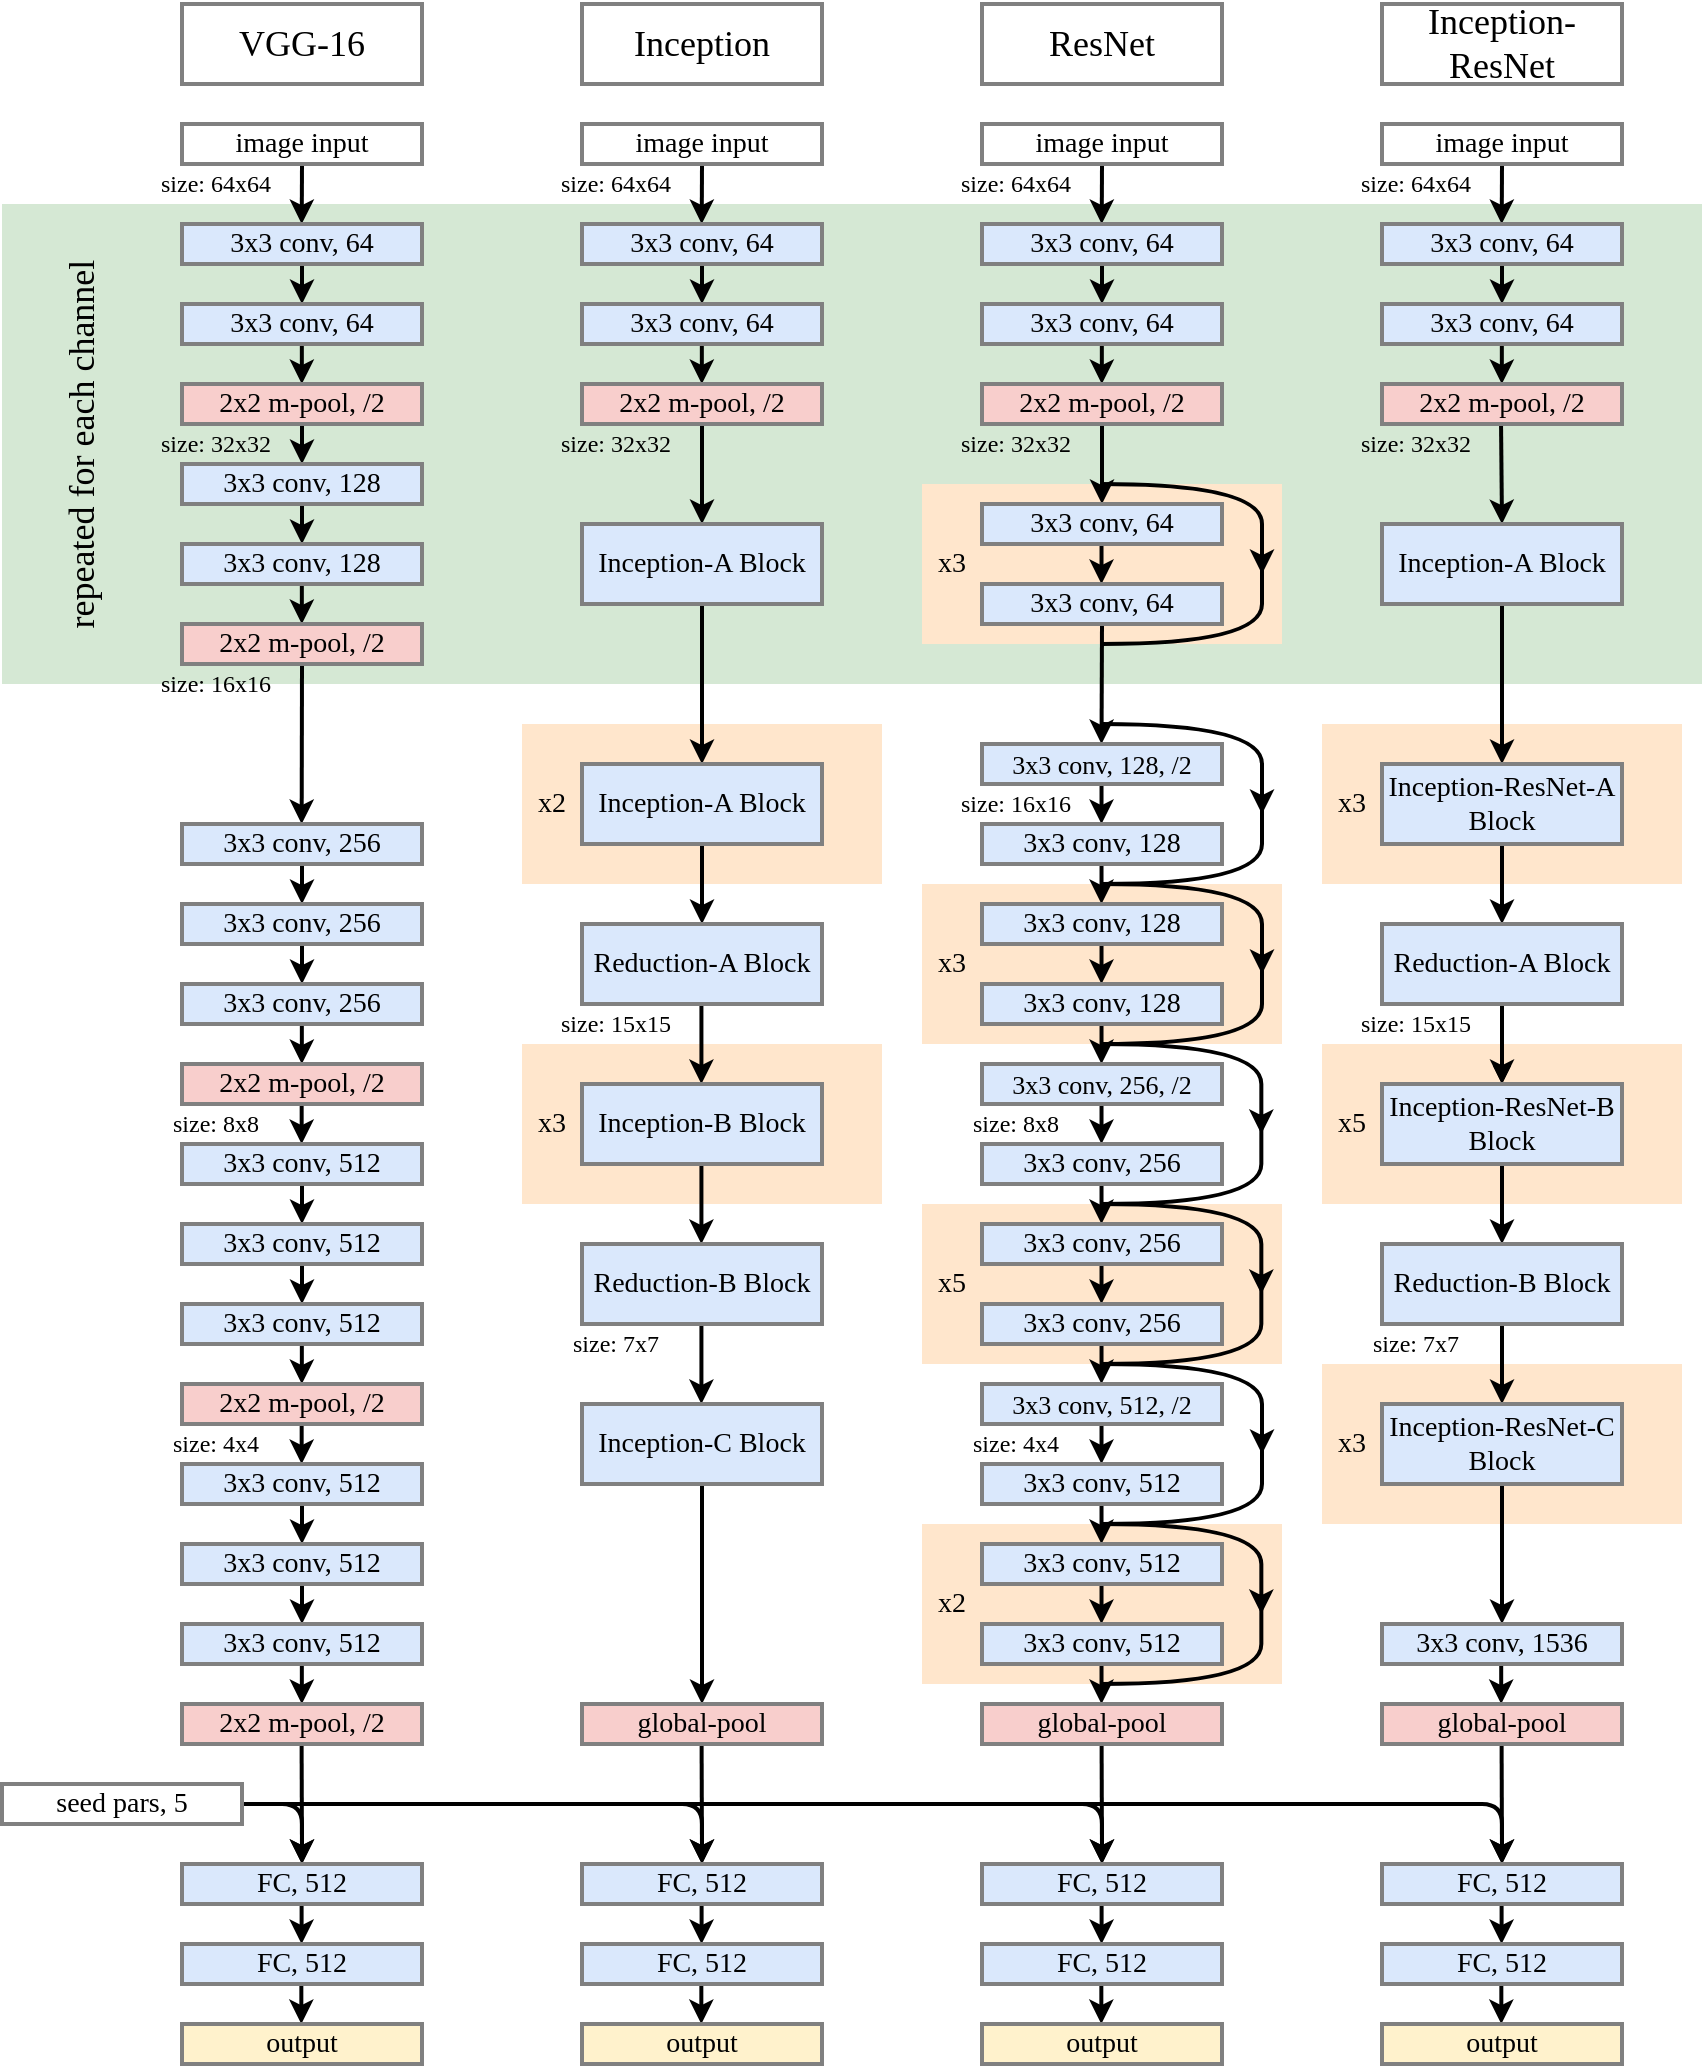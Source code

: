 <mxfile version="13.6.6" type="device"><diagram id="2nUuFOBB6d-zmA33p0eF" name="Page-1"><mxGraphModel dx="1673" dy="900" grid="1" gridSize="10" guides="1" tooltips="1" connect="1" arrows="1" fold="1" page="1" pageScale="1" pageWidth="827" pageHeight="1169" math="0" shadow="0"><root><mxCell id="0"/><mxCell id="1" parent="0"/><mxCell id="TWqO6DAtXKEEa6iQh1ZT-66" value="" style="rounded=0;whiteSpace=wrap;html=1;strokeWidth=2;fontFamily=lmodern;fillColor=#FFE6CC;strokeColor=none;fontStyle=0;fontSize=14;" parent="1" vertex="1"><mxGeometry x="300" y="370" width="180" height="80" as="geometry"/></mxCell><mxCell id="TWqO6DAtXKEEa6iQh1ZT-65" value="" style="rounded=0;whiteSpace=wrap;html=1;strokeWidth=2;fontFamily=lmodern;fillColor=#FFE6CC;strokeColor=none;fontStyle=0;fontSize=14;" parent="1" vertex="1"><mxGeometry x="300" y="530" width="180" height="80" as="geometry"/></mxCell><mxCell id="eDKH0QxX53-h6JKbnOKn-1" value="" style="rounded=0;whiteSpace=wrap;html=1;strokeColor=none;strokeWidth=2;fillColor=#d5e8d4;fontFamily=lmodern;fontSize=14;" parent="1" vertex="1"><mxGeometry x="40" y="110" width="850" height="240" as="geometry"/></mxCell><mxCell id="4gn5kVBZQtSzAXj-RTjJ-203" value="" style="rounded=0;whiteSpace=wrap;html=1;strokeWidth=2;fontFamily=lmodern;fillColor=#FFE6CC;strokeColor=none;fontStyle=0;fontSize=14;" parent="1" vertex="1"><mxGeometry x="700" y="690" width="180" height="80" as="geometry"/></mxCell><mxCell id="4gn5kVBZQtSzAXj-RTjJ-202" value="" style="rounded=0;whiteSpace=wrap;html=1;strokeWidth=2;fontFamily=lmodern;fillColor=#FFE6CC;strokeColor=none;fontStyle=0;fontSize=14;" parent="1" vertex="1"><mxGeometry x="700" y="530" width="180" height="80" as="geometry"/></mxCell><mxCell id="TWqO6DAtXKEEa6iQh1ZT-58" value="" style="edgeStyle=orthogonalEdgeStyle;rounded=0;orthogonalLoop=1;jettySize=auto;html=1;fontFamily=lmodern;fontSize=14;" parent="1" source="4gn5kVBZQtSzAXj-RTjJ-201" target="4gn5kVBZQtSzAXj-RTjJ-187" edge="1"><mxGeometry relative="1" as="geometry"/></mxCell><mxCell id="4gn5kVBZQtSzAXj-RTjJ-201" value="" style="rounded=0;whiteSpace=wrap;html=1;strokeWidth=2;fontFamily=lmodern;fillColor=#FFE6CC;strokeColor=none;fontStyle=0;fontSize=14;" parent="1" vertex="1"><mxGeometry x="700" y="370" width="180" height="80" as="geometry"/></mxCell><mxCell id="4gn5kVBZQtSzAXj-RTjJ-74" value="" style="rounded=0;whiteSpace=wrap;html=1;strokeWidth=2;fontFamily=lmodern;fillColor=#FFE6CC;strokeColor=none;fontStyle=0;fontSize=14;" parent="1" vertex="1"><mxGeometry x="500" y="250" width="180" height="80" as="geometry"/></mxCell><mxCell id="4gn5kVBZQtSzAXj-RTjJ-10" value="" style="endArrow=classic;html=1;exitX=0.5;exitY=1;exitDx=0;exitDy=0;entryX=0.5;entryY=0;entryDx=0;entryDy=0;strokeWidth=2;fontFamily=lmodern;fontStyle=0;fontSize=14;" parent="1" source="4gn5kVBZQtSzAXj-RTjJ-7" target="4gn5kVBZQtSzAXj-RTjJ-8" edge="1"><mxGeometry width="50" height="50" relative="1" as="geometry"><mxPoint x="400" y="530" as="sourcePoint"/><mxPoint x="450" y="480" as="targetPoint"/></mxGeometry></mxCell><mxCell id="4gn5kVBZQtSzAXj-RTjJ-11" value="" style="endArrow=classic;html=1;exitX=0.5;exitY=1;exitDx=0;exitDy=0;entryX=0.5;entryY=0;entryDx=0;entryDy=0;strokeWidth=2;fontFamily=lmodern;fontStyle=0;fontSize=14;" parent="1" edge="1"><mxGeometry width="50" height="50" relative="1" as="geometry"><mxPoint x="189.92" y="300" as="sourcePoint"/><mxPoint x="189.92" y="320" as="targetPoint"/></mxGeometry></mxCell><mxCell id="4gn5kVBZQtSzAXj-RTjJ-15" value="" style="endArrow=classic;html=1;exitX=0.5;exitY=1;exitDx=0;exitDy=0;entryX=0.5;entryY=0;entryDx=0;entryDy=0;strokeWidth=2;fontFamily=lmodern;fontStyle=0;fontSize=14;" parent="1" source="4gn5kVBZQtSzAXj-RTjJ-12" target="4gn5kVBZQtSzAXj-RTjJ-13" edge="1"><mxGeometry width="50" height="50" relative="1" as="geometry"><mxPoint x="400" y="710" as="sourcePoint"/><mxPoint x="450" y="660" as="targetPoint"/></mxGeometry></mxCell><mxCell id="4gn5kVBZQtSzAXj-RTjJ-16" value="" style="endArrow=classic;html=1;exitX=0.5;exitY=1;exitDx=0;exitDy=0;entryX=0.5;entryY=0;entryDx=0;entryDy=0;strokeWidth=2;fontFamily=lmodern;fontStyle=0;fontSize=14;" parent="1" edge="1"><mxGeometry width="50" height="50" relative="1" as="geometry"><mxPoint x="189.92" y="520" as="sourcePoint"/><mxPoint x="189.92" y="540" as="targetPoint"/></mxGeometry></mxCell><mxCell id="4gn5kVBZQtSzAXj-RTjJ-18" value="" style="endArrow=classic;html=1;exitX=0.5;exitY=1;exitDx=0;exitDy=0;entryX=0.5;entryY=0;entryDx=0;entryDy=0;strokeWidth=2;fontFamily=lmodern;fontStyle=0;fontSize=14;" parent="1" target="4gn5kVBZQtSzAXj-RTjJ-17" edge="1"><mxGeometry width="50" height="50" relative="1" as="geometry"><mxPoint x="190" y="480" as="sourcePoint"/><mxPoint x="450" y="700" as="targetPoint"/></mxGeometry></mxCell><mxCell id="4gn5kVBZQtSzAXj-RTjJ-19" value="" style="endArrow=classic;html=1;exitX=0.5;exitY=1;exitDx=0;exitDy=0;entryX=0.5;entryY=0;entryDx=0;entryDy=0;strokeWidth=2;fontFamily=lmodern;fontStyle=0;fontSize=14;" parent="1" source="4gn5kVBZQtSzAXj-RTjJ-9" edge="1"><mxGeometry width="50" height="50" relative="1" as="geometry"><mxPoint x="189.83" y="400" as="sourcePoint"/><mxPoint x="189.83" y="420" as="targetPoint"/></mxGeometry></mxCell><mxCell id="4gn5kVBZQtSzAXj-RTjJ-24" value="" style="endArrow=classic;html=1;exitX=0.5;exitY=1;exitDx=0;exitDy=0;entryX=0.5;entryY=0;entryDx=0;entryDy=0;strokeWidth=2;fontFamily=lmodern;fontStyle=0;fontSize=14;" parent="1" source="4gn5kVBZQtSzAXj-RTjJ-21" target="4gn5kVBZQtSzAXj-RTjJ-22" edge="1"><mxGeometry width="50" height="50" relative="1" as="geometry"><mxPoint x="400" y="870" as="sourcePoint"/><mxPoint x="450" y="820" as="targetPoint"/></mxGeometry></mxCell><mxCell id="4gn5kVBZQtSzAXj-RTjJ-25" value="" style="endArrow=classic;html=1;exitX=0.5;exitY=1;exitDx=0;exitDy=0;entryX=0.5;entryY=0;entryDx=0;entryDy=0;strokeWidth=2;fontFamily=lmodern;fontStyle=0;fontSize=14;" parent="1" edge="1"><mxGeometry width="50" height="50" relative="1" as="geometry"><mxPoint x="189.92" y="680" as="sourcePoint"/><mxPoint x="189.92" y="700" as="targetPoint"/></mxGeometry></mxCell><mxCell id="4gn5kVBZQtSzAXj-RTjJ-27" value="" style="endArrow=classic;html=1;exitX=0.5;exitY=1;exitDx=0;exitDy=0;entryX=0.5;entryY=0;entryDx=0;entryDy=0;strokeWidth=2;fontFamily=lmodern;fontStyle=0;fontSize=14;" parent="1" target="4gn5kVBZQtSzAXj-RTjJ-26" edge="1"><mxGeometry width="50" height="50" relative="1" as="geometry"><mxPoint x="190" y="640" as="sourcePoint"/><mxPoint x="450" y="860" as="targetPoint"/></mxGeometry></mxCell><mxCell id="4gn5kVBZQtSzAXj-RTjJ-28" value="" style="endArrow=classic;html=1;exitX=0.5;exitY=1;exitDx=0;exitDy=0;entryX=0.5;entryY=0;entryDx=0;entryDy=0;strokeWidth=2;fontFamily=lmodern;fontStyle=0;fontSize=14;" parent="1" edge="1"><mxGeometry width="50" height="50" relative="1" as="geometry"><mxPoint x="189.83" y="560" as="sourcePoint"/><mxPoint x="189.83" y="580" as="targetPoint"/></mxGeometry></mxCell><mxCell id="4gn5kVBZQtSzAXj-RTjJ-32" value="" style="endArrow=classic;html=1;exitX=0.5;exitY=1;exitDx=0;exitDy=0;entryX=0.5;entryY=0;entryDx=0;entryDy=0;strokeWidth=2;fontFamily=lmodern;fontStyle=0;fontSize=14;" parent="1" source="4gn5kVBZQtSzAXj-RTjJ-29" target="4gn5kVBZQtSzAXj-RTjJ-30" edge="1"><mxGeometry width="50" height="50" relative="1" as="geometry"><mxPoint x="400" y="1030" as="sourcePoint"/><mxPoint x="450" y="980" as="targetPoint"/></mxGeometry></mxCell><mxCell id="4gn5kVBZQtSzAXj-RTjJ-33" value="" style="endArrow=classic;html=1;exitX=0.5;exitY=1;exitDx=0;exitDy=0;entryX=0.5;entryY=0;entryDx=0;entryDy=0;strokeWidth=2;fontFamily=lmodern;fontStyle=0;fontSize=14;" parent="1" edge="1"><mxGeometry width="50" height="50" relative="1" as="geometry"><mxPoint x="189.92" y="840" as="sourcePoint"/><mxPoint x="189.92" y="860" as="targetPoint"/></mxGeometry></mxCell><mxCell id="4gn5kVBZQtSzAXj-RTjJ-35" value="" style="endArrow=classic;html=1;exitX=0.5;exitY=1;exitDx=0;exitDy=0;entryX=0.5;entryY=0;entryDx=0;entryDy=0;strokeWidth=2;fontFamily=lmodern;fontStyle=0;fontSize=14;" parent="1" target="4gn5kVBZQtSzAXj-RTjJ-34" edge="1"><mxGeometry width="50" height="50" relative="1" as="geometry"><mxPoint x="190" y="800" as="sourcePoint"/><mxPoint x="450" y="1020" as="targetPoint"/></mxGeometry></mxCell><mxCell id="4gn5kVBZQtSzAXj-RTjJ-36" value="" style="endArrow=classic;html=1;exitX=0.5;exitY=1;exitDx=0;exitDy=0;entryX=0.5;entryY=0;entryDx=0;entryDy=0;strokeWidth=2;fontFamily=lmodern;fontStyle=0;fontSize=14;" parent="1" edge="1"><mxGeometry width="50" height="50" relative="1" as="geometry"><mxPoint x="189.83" y="720" as="sourcePoint"/><mxPoint x="189.83" y="740" as="targetPoint"/></mxGeometry></mxCell><mxCell id="4gn5kVBZQtSzAXj-RTjJ-60" value="" style="endArrow=classic;html=1;exitX=0.5;exitY=1;exitDx=0;exitDy=0;entryX=0.5;entryY=0;entryDx=0;entryDy=0;strokeWidth=2;fontFamily=lmodern;fontStyle=0;fontSize=14;" parent="1" source="4gn5kVBZQtSzAXj-RTjJ-167" target="4gn5kVBZQtSzAXj-RTjJ-64" edge="1"><mxGeometry width="50" height="50" relative="1" as="geometry"><mxPoint x="589.76" y="240" as="sourcePoint"/><mxPoint x="589.76" y="260" as="targetPoint"/></mxGeometry></mxCell><mxCell id="4gn5kVBZQtSzAXj-RTjJ-66" value="" style="endArrow=classic;html=1;exitX=0.5;exitY=1;exitDx=0;exitDy=0;entryX=0.5;entryY=0;entryDx=0;entryDy=0;strokeWidth=2;fontFamily=lmodern;fontStyle=0;fontSize=14;" parent="1" edge="1"><mxGeometry width="50" height="50" relative="1" as="geometry"><mxPoint x="589.76" y="280" as="sourcePoint"/><mxPoint x="589.76" y="300" as="targetPoint"/></mxGeometry></mxCell><mxCell id="4gn5kVBZQtSzAXj-RTjJ-68" value="" style="endArrow=classic;html=1;exitX=0.5;exitY=1;exitDx=0;exitDy=0;entryX=0.5;entryY=0;entryDx=0;entryDy=0;strokeWidth=2;fontFamily=lmodern;fontStyle=0;fontSize=14;" parent="1" source="4gn5kVBZQtSzAXj-RTjJ-65" edge="1"><mxGeometry width="50" height="50" relative="1" as="geometry"><mxPoint x="589.76" y="360" as="sourcePoint"/><mxPoint x="589.76" y="380" as="targetPoint"/></mxGeometry></mxCell><mxCell id="4gn5kVBZQtSzAXj-RTjJ-75" value="x3" style="text;html=1;strokeColor=none;fillColor=none;align=center;verticalAlign=middle;whiteSpace=wrap;rounded=0;fontFamily=lmodern;fontStyle=0;fontSize=14;" parent="1" vertex="1"><mxGeometry x="500" y="280" width="30" height="20" as="geometry"/></mxCell><mxCell id="4gn5kVBZQtSzAXj-RTjJ-78" value="" style="rounded=0;whiteSpace=wrap;html=1;strokeWidth=2;fontFamily=lmodern;fillColor=#FFE6CC;strokeColor=none;fontStyle=0;fontSize=14;" parent="1" vertex="1"><mxGeometry x="500" y="450" width="180" height="80" as="geometry"/></mxCell><mxCell id="4gn5kVBZQtSzAXj-RTjJ-81" value="" style="endArrow=classic;html=1;exitX=0.5;exitY=1;exitDx=0;exitDy=0;entryX=0.5;entryY=0;entryDx=0;entryDy=0;strokeWidth=2;fontFamily=lmodern;fontStyle=0;fontSize=14;" parent="1" edge="1"><mxGeometry width="50" height="50" relative="1" as="geometry"><mxPoint x="589.76" y="400" as="sourcePoint"/><mxPoint x="589.76" y="420" as="targetPoint"/></mxGeometry></mxCell><mxCell id="4gn5kVBZQtSzAXj-RTjJ-83" value="" style="endArrow=classic;html=1;exitX=0.5;exitY=1;exitDx=0;exitDy=0;entryX=0.5;entryY=0;entryDx=0;entryDy=0;strokeWidth=2;fontFamily=lmodern;fontStyle=0;fontSize=14;" parent="1" edge="1"><mxGeometry width="50" height="50" relative="1" as="geometry"><mxPoint x="589.76" y="440" as="sourcePoint"/><mxPoint x="589.76" y="460" as="targetPoint"/></mxGeometry></mxCell><mxCell id="4gn5kVBZQtSzAXj-RTjJ-89" value="" style="endArrow=classic;html=1;exitX=0.5;exitY=1;exitDx=0;exitDy=0;entryX=0.5;entryY=0;entryDx=0;entryDy=0;strokeWidth=2;fontFamily=lmodern;fontStyle=0;fontSize=14;" parent="1" edge="1"><mxGeometry width="50" height="50" relative="1" as="geometry"><mxPoint x="589.76" y="480" as="sourcePoint"/><mxPoint x="589.76" y="500" as="targetPoint"/></mxGeometry></mxCell><mxCell id="4gn5kVBZQtSzAXj-RTjJ-90" value="" style="endArrow=classic;html=1;exitX=0.5;exitY=1;exitDx=0;exitDy=0;entryX=0.5;entryY=0;entryDx=0;entryDy=0;strokeWidth=2;fontFamily=lmodern;fontStyle=0;fontSize=14;" parent="1" edge="1"><mxGeometry width="50" height="50" relative="1" as="geometry"><mxPoint x="589.76" y="520" as="sourcePoint"/><mxPoint x="589.76" y="540" as="targetPoint"/></mxGeometry></mxCell><mxCell id="4gn5kVBZQtSzAXj-RTjJ-94" value="x3" style="text;html=1;strokeColor=none;fillColor=none;align=center;verticalAlign=middle;whiteSpace=wrap;rounded=0;fontFamily=lmodern;fontStyle=0;fontSize=14;" parent="1" vertex="1"><mxGeometry x="500" y="480" width="30" height="20" as="geometry"/></mxCell><mxCell id="4gn5kVBZQtSzAXj-RTjJ-95" value="" style="rounded=0;whiteSpace=wrap;html=1;strokeWidth=2;fontFamily=lmodern;fillColor=#FFE6CC;strokeColor=none;fontStyle=0;fontSize=14;" parent="1" vertex="1"><mxGeometry x="500" y="610" width="180" height="80" as="geometry"/></mxCell><mxCell id="4gn5kVBZQtSzAXj-RTjJ-98" value="" style="endArrow=classic;html=1;exitX=0.5;exitY=1;exitDx=0;exitDy=0;entryX=0.5;entryY=0;entryDx=0;entryDy=0;strokeWidth=2;fontFamily=lmodern;fontStyle=0;fontSize=14;" parent="1" edge="1"><mxGeometry width="50" height="50" relative="1" as="geometry"><mxPoint x="589.76" y="560" as="sourcePoint"/><mxPoint x="589.76" y="580" as="targetPoint"/></mxGeometry></mxCell><mxCell id="4gn5kVBZQtSzAXj-RTjJ-99" value="" style="endArrow=classic;html=1;exitX=0.5;exitY=1;exitDx=0;exitDy=0;entryX=0.5;entryY=0;entryDx=0;entryDy=0;strokeWidth=2;fontFamily=lmodern;fontStyle=0;fontSize=14;" parent="1" edge="1"><mxGeometry width="50" height="50" relative="1" as="geometry"><mxPoint x="589.76" y="600" as="sourcePoint"/><mxPoint x="589.76" y="620" as="targetPoint"/></mxGeometry></mxCell><mxCell id="4gn5kVBZQtSzAXj-RTjJ-105" value="" style="endArrow=classic;html=1;exitX=0.5;exitY=1;exitDx=0;exitDy=0;entryX=0.5;entryY=0;entryDx=0;entryDy=0;strokeWidth=2;fontFamily=lmodern;fontStyle=0;fontSize=14;" parent="1" edge="1"><mxGeometry width="50" height="50" relative="1" as="geometry"><mxPoint x="589.76" y="640" as="sourcePoint"/><mxPoint x="589.76" y="660" as="targetPoint"/></mxGeometry></mxCell><mxCell id="4gn5kVBZQtSzAXj-RTjJ-106" value="" style="endArrow=classic;html=1;exitX=0.5;exitY=1;exitDx=0;exitDy=0;entryX=0.5;entryY=0;entryDx=0;entryDy=0;strokeWidth=2;fontFamily=lmodern;fontStyle=0;fontSize=14;" parent="1" edge="1"><mxGeometry width="50" height="50" relative="1" as="geometry"><mxPoint x="589.76" y="680" as="sourcePoint"/><mxPoint x="589.76" y="700" as="targetPoint"/></mxGeometry></mxCell><mxCell id="4gn5kVBZQtSzAXj-RTjJ-110" value="x5" style="text;html=1;strokeColor=none;fillColor=none;align=center;verticalAlign=middle;whiteSpace=wrap;rounded=0;fontFamily=lmodern;fontStyle=0;fontSize=14;" parent="1" vertex="1"><mxGeometry x="500" y="640" width="30" height="20" as="geometry"/></mxCell><mxCell id="4gn5kVBZQtSzAXj-RTjJ-111" value="" style="rounded=0;whiteSpace=wrap;html=1;strokeWidth=2;fontFamily=lmodern;fillColor=#FFE6CC;strokeColor=none;fontStyle=0;fontSize=14;" parent="1" vertex="1"><mxGeometry x="500" y="770" width="180" height="80" as="geometry"/></mxCell><mxCell id="4gn5kVBZQtSzAXj-RTjJ-114" value="" style="endArrow=classic;html=1;exitX=0.5;exitY=1;exitDx=0;exitDy=0;entryX=0.5;entryY=0;entryDx=0;entryDy=0;strokeWidth=2;fontFamily=lmodern;fontStyle=0;fontSize=14;" parent="1" edge="1"><mxGeometry width="50" height="50" relative="1" as="geometry"><mxPoint x="589.76" y="720" as="sourcePoint"/><mxPoint x="589.76" y="740" as="targetPoint"/></mxGeometry></mxCell><mxCell id="4gn5kVBZQtSzAXj-RTjJ-115" value="" style="endArrow=classic;html=1;exitX=0.5;exitY=1;exitDx=0;exitDy=0;entryX=0.5;entryY=0;entryDx=0;entryDy=0;strokeWidth=2;fontFamily=lmodern;fontStyle=0;fontSize=14;" parent="1" edge="1"><mxGeometry width="50" height="50" relative="1" as="geometry"><mxPoint x="589.76" y="760" as="sourcePoint"/><mxPoint x="589.76" y="780" as="targetPoint"/></mxGeometry></mxCell><mxCell id="4gn5kVBZQtSzAXj-RTjJ-121" value="" style="endArrow=classic;html=1;exitX=0.5;exitY=1;exitDx=0;exitDy=0;entryX=0.5;entryY=0;entryDx=0;entryDy=0;strokeWidth=2;fontFamily=lmodern;fontStyle=0;fontSize=14;" parent="1" edge="1"><mxGeometry width="50" height="50" relative="1" as="geometry"><mxPoint x="589.76" y="800" as="sourcePoint"/><mxPoint x="589.76" y="820" as="targetPoint"/></mxGeometry></mxCell><mxCell id="4gn5kVBZQtSzAXj-RTjJ-122" value="" style="endArrow=classic;html=1;exitX=0.5;exitY=1;exitDx=0;exitDy=0;entryX=0.5;entryY=0;entryDx=0;entryDy=0;strokeWidth=2;fontFamily=lmodern;fontStyle=0;fontSize=14;" parent="1" edge="1"><mxGeometry width="50" height="50" relative="1" as="geometry"><mxPoint x="589.76" y="840" as="sourcePoint"/><mxPoint x="589.76" y="860" as="targetPoint"/></mxGeometry></mxCell><mxCell id="4gn5kVBZQtSzAXj-RTjJ-126" value="x2" style="text;html=1;strokeColor=none;fillColor=none;align=center;verticalAlign=middle;whiteSpace=wrap;rounded=0;fontFamily=lmodern;fontStyle=0;fontSize=14;" parent="1" vertex="1"><mxGeometry x="500" y="800" width="30" height="20" as="geometry"/></mxCell><mxCell id="4gn5kVBZQtSzAXj-RTjJ-135" value="" style="endArrow=classic;html=1;exitX=0.5;exitY=1;exitDx=0;exitDy=0;strokeWidth=2;fontFamily=lmodern;fontStyle=0;entryX=0.5;entryY=0;entryDx=0;entryDy=0;fontSize=14;" parent="1" target="4gn5kVBZQtSzAXj-RTjJ-131" edge="1"><mxGeometry width="50" height="50" relative="1" as="geometry"><mxPoint x="589.8" y="880" as="sourcePoint"/><mxPoint x="590" y="910" as="targetPoint"/></mxGeometry></mxCell><mxCell id="4gn5kVBZQtSzAXj-RTjJ-154" value="size: 16x16 &amp;nbsp; " style="text;html=1;strokeColor=none;fillColor=none;align=center;verticalAlign=middle;whiteSpace=wrap;rounded=0;fontFamily=lmodern;fontStyle=0;fontSize=12;" parent="1" vertex="1"><mxGeometry x="110" y="340" width="80" height="20" as="geometry"/></mxCell><mxCell id="4gn5kVBZQtSzAXj-RTjJ-155" value="size: 8x8 &amp;nbsp; " style="text;html=1;strokeColor=none;fillColor=none;align=center;verticalAlign=middle;whiteSpace=wrap;rounded=0;fontFamily=lmodern;fontStyle=0;fontSize=12;" parent="1" vertex="1"><mxGeometry x="110" y="560" width="80" height="20" as="geometry"/></mxCell><mxCell id="4gn5kVBZQtSzAXj-RTjJ-156" value="size: 4x4 &amp;nbsp; " style="text;html=1;strokeColor=none;fillColor=none;align=center;verticalAlign=middle;whiteSpace=wrap;rounded=0;fontFamily=lmodern;fontStyle=0;fontSize=12;" parent="1" vertex="1"><mxGeometry x="110" y="720" width="80" height="20" as="geometry"/></mxCell><mxCell id="4gn5kVBZQtSzAXj-RTjJ-158" value="size: 16x16 &amp;nbsp; " style="text;html=1;strokeColor=none;fillColor=none;align=center;verticalAlign=middle;whiteSpace=wrap;rounded=0;fontFamily=lmodern;fontStyle=0;fontSize=12;" parent="1" vertex="1"><mxGeometry x="510" y="400" width="80" height="20" as="geometry"/></mxCell><mxCell id="4gn5kVBZQtSzAXj-RTjJ-159" value="size: 8x8 &amp;nbsp; " style="text;html=1;strokeColor=none;fillColor=none;align=center;verticalAlign=middle;whiteSpace=wrap;rounded=0;fontFamily=lmodern;fontStyle=0;fontSize=12;" parent="1" vertex="1"><mxGeometry x="510" y="560" width="80" height="20" as="geometry"/></mxCell><mxCell id="4gn5kVBZQtSzAXj-RTjJ-160" value="size: 4x4 &amp;nbsp; " style="text;html=1;strokeColor=none;fillColor=none;align=center;verticalAlign=middle;whiteSpace=wrap;rounded=0;fontFamily=lmodern;fontStyle=0;fontSize=12;" parent="1" vertex="1"><mxGeometry x="510" y="720" width="80" height="20" as="geometry"/></mxCell><mxCell id="4gn5kVBZQtSzAXj-RTjJ-161" value="" style="endArrow=classic;html=1;exitX=0.5;exitY=1;exitDx=0;exitDy=0;entryX=0.5;entryY=0;entryDx=0;entryDy=0;strokeWidth=2;fontFamily=lmodern;fontStyle=0;fontSize=14;" parent="1" edge="1" source="4gn5kVBZQtSzAXj-RTjJ-162"><mxGeometry width="50" height="50" relative="1" as="geometry"><mxPoint x="589.86" y="100" as="sourcePoint"/><mxPoint x="589.86" y="120" as="targetPoint"/></mxGeometry></mxCell><mxCell id="4gn5kVBZQtSzAXj-RTjJ-163" value="" style="endArrow=classic;html=1;exitX=0.5;exitY=1;exitDx=0;exitDy=0;entryX=0.5;entryY=0;entryDx=0;entryDy=0;strokeWidth=2;fontFamily=lmodern;fontStyle=0;fontSize=14;" parent="1" source="4gn5kVBZQtSzAXj-RTjJ-165" target="4gn5kVBZQtSzAXj-RTjJ-166" edge="1"><mxGeometry width="50" height="50" relative="1" as="geometry"><mxPoint x="800" y="410" as="sourcePoint"/><mxPoint x="850" y="360" as="targetPoint"/></mxGeometry></mxCell><mxCell id="4gn5kVBZQtSzAXj-RTjJ-164" value="" style="endArrow=classic;html=1;exitX=0.5;exitY=1;exitDx=0;exitDy=0;entryX=0.5;entryY=0;entryDx=0;entryDy=0;strokeWidth=2;fontFamily=lmodern;fontStyle=0;fontSize=14;" parent="1" edge="1"><mxGeometry width="50" height="50" relative="1" as="geometry"><mxPoint x="589.92" y="180" as="sourcePoint"/><mxPoint x="589.92" y="200" as="targetPoint"/></mxGeometry></mxCell><mxCell id="4gn5kVBZQtSzAXj-RTjJ-168" value="size: 15x15 &amp;nbsp; " style="text;html=1;strokeColor=none;fillColor=none;align=center;verticalAlign=middle;whiteSpace=wrap;rounded=0;fontFamily=lmodern;fontStyle=0;fontSize=12;" parent="1" vertex="1"><mxGeometry x="710" y="510" width="80" height="20" as="geometry"/></mxCell><mxCell id="4gn5kVBZQtSzAXj-RTjJ-178" value="" style="endArrow=classic;html=1;exitX=0.5;exitY=1;exitDx=0;exitDy=0;entryX=0.5;entryY=0;entryDx=0;entryDy=0;strokeWidth=2;fontFamily=lmodern;fontStyle=0;fontSize=14;" parent="1" edge="1"><mxGeometry width="50" height="50" relative="1" as="geometry"><mxPoint x="589.8" y="960" as="sourcePoint"/><mxPoint x="589.8" y="980" as="targetPoint"/></mxGeometry></mxCell><mxCell id="4gn5kVBZQtSzAXj-RTjJ-193" value="" style="endArrow=classic;html=1;exitX=0.5;exitY=1;exitDx=0;exitDy=0;entryX=0.5;entryY=0;entryDx=0;entryDy=0;strokeWidth=2;fontFamily=lmodern;fontStyle=0;fontSize=14;" parent="1" edge="1"><mxGeometry width="50" height="50" relative="1" as="geometry"><mxPoint x="789.6" y="840" as="sourcePoint"/><mxPoint x="789.6" y="860" as="targetPoint"/></mxGeometry></mxCell><mxCell id="4gn5kVBZQtSzAXj-RTjJ-194" value="" style="endArrow=classic;html=1;exitX=0.5;exitY=1;exitDx=0;exitDy=0;entryX=0.5;entryY=0;entryDx=0;entryDy=0;strokeWidth=2;fontFamily=lmodern;fontStyle=0;fontSize=14;" parent="1" target="4gn5kVBZQtSzAXj-RTjJ-190" edge="1"><mxGeometry width="50" height="50" relative="1" as="geometry"><mxPoint x="790" y="750" as="sourcePoint"/><mxPoint x="790.2" y="810" as="targetPoint"/></mxGeometry></mxCell><mxCell id="4gn5kVBZQtSzAXj-RTjJ-195" value="" style="endArrow=classic;html=1;exitX=0.5;exitY=1;exitDx=0;exitDy=0;strokeWidth=2;fontFamily=lmodern;fontStyle=0;entryX=0.5;entryY=0;entryDx=0;entryDy=0;fontSize=14;" parent="1" source="4gn5kVBZQtSzAXj-RTjJ-188" target="4gn5kVBZQtSzAXj-RTjJ-189" edge="1"><mxGeometry width="50" height="50" relative="1" as="geometry"><mxPoint x="789.17" y="670" as="sourcePoint"/><mxPoint x="789" y="710" as="targetPoint"/></mxGeometry></mxCell><mxCell id="4gn5kVBZQtSzAXj-RTjJ-196" value="" style="endArrow=classic;html=1;exitX=0.5;exitY=1;exitDx=0;exitDy=0;strokeWidth=2;fontFamily=lmodern;fontStyle=0;entryX=0.5;entryY=0;entryDx=0;entryDy=0;fontSize=14;" parent="1" source="4gn5kVBZQtSzAXj-RTjJ-187" target="4gn5kVBZQtSzAXj-RTjJ-188" edge="1"><mxGeometry width="50" height="50" relative="1" as="geometry"><mxPoint x="790.17" y="590" as="sourcePoint"/><mxPoint x="790.0" y="630" as="targetPoint"/></mxGeometry></mxCell><mxCell id="4gn5kVBZQtSzAXj-RTjJ-197" value="" style="endArrow=classic;html=1;exitX=0.5;exitY=1;exitDx=0;exitDy=0;strokeWidth=2;fontFamily=lmodern;fontStyle=0;entryX=0.5;entryY=0;entryDx=0;entryDy=0;fontSize=14;" parent="1" source="4gn5kVBZQtSzAXj-RTjJ-186" target="4gn5kVBZQtSzAXj-RTjJ-187" edge="1"><mxGeometry width="50" height="50" relative="1" as="geometry"><mxPoint x="800.17" y="600" as="sourcePoint"/><mxPoint x="800.0" y="640" as="targetPoint"/></mxGeometry></mxCell><mxCell id="4gn5kVBZQtSzAXj-RTjJ-198" value="" style="endArrow=classic;html=1;exitX=0.5;exitY=1;exitDx=0;exitDy=0;strokeWidth=2;fontFamily=lmodern;fontStyle=0;entryX=0.5;entryY=0;entryDx=0;entryDy=0;fontSize=14;" parent="1" source="4gn5kVBZQtSzAXj-RTjJ-185" target="4gn5kVBZQtSzAXj-RTjJ-186" edge="1"><mxGeometry width="50" height="50" relative="1" as="geometry"><mxPoint x="800" y="520" as="sourcePoint"/><mxPoint x="800" y="560" as="targetPoint"/></mxGeometry></mxCell><mxCell id="4gn5kVBZQtSzAXj-RTjJ-199" value="" style="endArrow=classic;html=1;exitX=0.5;exitY=1;exitDx=0;exitDy=0;strokeWidth=2;fontFamily=lmodern;fontStyle=0;entryX=0.5;entryY=0;entryDx=0;entryDy=0;fontSize=14;" parent="1" source="4gn5kVBZQtSzAXj-RTjJ-184" target="4gn5kVBZQtSzAXj-RTjJ-185" edge="1"><mxGeometry width="50" height="50" relative="1" as="geometry"><mxPoint x="800" y="440" as="sourcePoint"/><mxPoint x="800" y="480" as="targetPoint"/></mxGeometry></mxCell><mxCell id="4gn5kVBZQtSzAXj-RTjJ-204" value="x3" style="text;html=1;strokeColor=none;fillColor=none;align=center;verticalAlign=middle;whiteSpace=wrap;rounded=0;fontFamily=lmodern;fontStyle=0;fontSize=14;" parent="1" vertex="1"><mxGeometry x="700" y="400" width="30" height="20" as="geometry"/></mxCell><mxCell id="4gn5kVBZQtSzAXj-RTjJ-205" value="&lt;div style=&quot;font-size: 14px;&quot;&gt;x5&lt;/div&gt;" style="text;html=1;strokeColor=none;fillColor=none;align=center;verticalAlign=middle;whiteSpace=wrap;rounded=0;fontFamily=lmodern;fontStyle=0;fontSize=14;" parent="1" vertex="1"><mxGeometry x="700" y="560" width="30" height="20" as="geometry"/></mxCell><mxCell id="4gn5kVBZQtSzAXj-RTjJ-206" value="x3" style="text;html=1;strokeColor=none;fillColor=none;align=center;verticalAlign=middle;whiteSpace=wrap;rounded=0;fontFamily=lmodern;fontStyle=0;fontSize=14;" parent="1" vertex="1"><mxGeometry x="700" y="720" width="30" height="20" as="geometry"/></mxCell><mxCell id="4gn5kVBZQtSzAXj-RTjJ-209" value="size: 32x32&amp;nbsp;&amp;nbsp; " style="text;html=1;strokeColor=none;fillColor=none;align=center;verticalAlign=middle;whiteSpace=wrap;rounded=0;fontFamily=lmodern;fontStyle=0;fontSize=12;" parent="1" vertex="1"><mxGeometry x="510" y="220" width="80" height="20" as="geometry"/></mxCell><mxCell id="4gn5kVBZQtSzAXj-RTjJ-210" value="size: 7x7 &amp;nbsp; " style="text;html=1;strokeColor=none;fillColor=none;align=center;verticalAlign=middle;whiteSpace=wrap;rounded=0;fontFamily=lmodern;fontStyle=0;fontSize=12;" parent="1" vertex="1"><mxGeometry x="710" y="670" width="80" height="20" as="geometry"/></mxCell><mxCell id="O6SUEkq7NTHeVw4FfY4u-1" style="edgeStyle=orthogonalEdgeStyle;rounded=1;orthogonalLoop=1;jettySize=auto;html=1;exitX=1;exitY=0.5;exitDx=0;exitDy=0;entryX=0.5;entryY=0;entryDx=0;entryDy=0;strokeWidth=2;fontFamily=lmodern;fontSize=14;" edge="1" parent="1" source="4gn5kVBZQtSzAXj-RTjJ-211" target="eDKH0QxX53-h6JKbnOKn-27"><mxGeometry relative="1" as="geometry"/></mxCell><mxCell id="O6SUEkq7NTHeVw4FfY4u-2" style="edgeStyle=orthogonalEdgeStyle;rounded=1;orthogonalLoop=1;jettySize=auto;html=1;exitX=1;exitY=0.5;exitDx=0;exitDy=0;entryX=0.5;entryY=0;entryDx=0;entryDy=0;strokeWidth=2;fontFamily=lmodern;fontSize=14;" edge="1" parent="1" source="4gn5kVBZQtSzAXj-RTjJ-211" target="TWqO6DAtXKEEa6iQh1ZT-47"><mxGeometry relative="1" as="geometry"/></mxCell><mxCell id="O6SUEkq7NTHeVw4FfY4u-3" style="edgeStyle=orthogonalEdgeStyle;rounded=1;orthogonalLoop=1;jettySize=auto;html=1;exitX=1;exitY=0.5;exitDx=0;exitDy=0;entryX=0.5;entryY=0;entryDx=0;entryDy=0;strokeWidth=2;fontFamily=lmodern;fontSize=14;" edge="1" parent="1" source="4gn5kVBZQtSzAXj-RTjJ-211" target="4gn5kVBZQtSzAXj-RTjJ-131"><mxGeometry relative="1" as="geometry"/></mxCell><mxCell id="O6SUEkq7NTHeVw4FfY4u-4" style="edgeStyle=orthogonalEdgeStyle;rounded=1;orthogonalLoop=1;jettySize=auto;html=1;exitX=1;exitY=0.5;exitDx=0;exitDy=0;entryX=0.5;entryY=0;entryDx=0;entryDy=0;strokeWidth=2;fontFamily=lmodern;fontSize=14;" edge="1" parent="1" source="4gn5kVBZQtSzAXj-RTjJ-211" target="eDKH0QxX53-h6JKbnOKn-31"><mxGeometry relative="1" as="geometry"/></mxCell><mxCell id="4gn5kVBZQtSzAXj-RTjJ-211" value="seed pars, 5" style="rounded=0;whiteSpace=wrap;html=1;strokeWidth=2;fontFamily=lmodern;fontStyle=0;fillColor=#FFFFFF;strokeColor=#808080;fontSize=14;" parent="1" vertex="1"><mxGeometry x="40" y="900" width="120" height="20" as="geometry"/></mxCell><mxCell id="eDKH0QxX53-h6JKbnOKn-2" value="" style="endArrow=classic;html=1;exitX=1;exitY=0;exitDx=0;exitDy=0;entryX=0.5;entryY=0;entryDx=0;entryDy=0;strokeWidth=2;fontFamily=lmodern;fontStyle=0;fontSize=14;" parent="1" edge="1" source="O6SUEkq7NTHeVw4FfY4u-5"><mxGeometry width="50" height="50" relative="1" as="geometry"><mxPoint x="189.86" y="100" as="sourcePoint"/><mxPoint x="189.86" y="120" as="targetPoint"/></mxGeometry></mxCell><mxCell id="eDKH0QxX53-h6JKbnOKn-3" value="" style="endArrow=classic;html=1;exitX=0.5;exitY=1;exitDx=0;exitDy=0;entryX=0.5;entryY=0;entryDx=0;entryDy=0;strokeWidth=2;fontFamily=lmodern;fontStyle=0;fontSize=14;" parent="1" source="eDKH0QxX53-h6JKbnOKn-5" target="eDKH0QxX53-h6JKbnOKn-6" edge="1"><mxGeometry width="50" height="50" relative="1" as="geometry"><mxPoint x="400" y="410" as="sourcePoint"/><mxPoint x="450" y="360" as="targetPoint"/></mxGeometry></mxCell><mxCell id="eDKH0QxX53-h6JKbnOKn-4" value="" style="endArrow=classic;html=1;exitX=0.5;exitY=1;exitDx=0;exitDy=0;entryX=0.5;entryY=0;entryDx=0;entryDy=0;strokeWidth=2;fontFamily=lmodern;fontStyle=0;fontSize=14;" parent="1" edge="1"><mxGeometry width="50" height="50" relative="1" as="geometry"><mxPoint x="189.92" y="180" as="sourcePoint"/><mxPoint x="189.92" y="200" as="targetPoint"/></mxGeometry></mxCell><mxCell id="eDKH0QxX53-h6JKbnOKn-8" value="size: 32x32&amp;nbsp;&amp;nbsp; " style="text;html=1;strokeColor=none;fillColor=none;align=center;verticalAlign=middle;whiteSpace=wrap;rounded=0;fontFamily=lmodern;fontStyle=0;fontSize=12;" parent="1" vertex="1"><mxGeometry x="110" y="220" width="80" height="20" as="geometry"/></mxCell><mxCell id="eDKH0QxX53-h6JKbnOKn-11" value="" style="endArrow=classic;html=1;exitX=0.5;exitY=1;exitDx=0;exitDy=0;entryX=0.5;entryY=0;entryDx=0;entryDy=0;strokeWidth=2;fontFamily=lmodern;fontStyle=0;fontSize=14;" parent="1" edge="1" source="eDKH0QxX53-h6JKbnOKn-18"><mxGeometry width="50" height="50" relative="1" as="geometry"><mxPoint x="789.86" y="100" as="sourcePoint"/><mxPoint x="789.86" y="120" as="targetPoint"/></mxGeometry></mxCell><mxCell id="eDKH0QxX53-h6JKbnOKn-12" value="" style="endArrow=classic;html=1;exitX=0.5;exitY=1;exitDx=0;exitDy=0;entryX=0.5;entryY=0;entryDx=0;entryDy=0;strokeWidth=2;fontFamily=lmodern;fontStyle=0;fontSize=14;" parent="1" source="eDKH0QxX53-h6JKbnOKn-14" target="eDKH0QxX53-h6JKbnOKn-15" edge="1"><mxGeometry width="50" height="50" relative="1" as="geometry"><mxPoint x="1000" y="410" as="sourcePoint"/><mxPoint x="1050" y="360" as="targetPoint"/></mxGeometry></mxCell><mxCell id="eDKH0QxX53-h6JKbnOKn-13" value="" style="endArrow=classic;html=1;exitX=0.5;exitY=1;exitDx=0;exitDy=0;entryX=0.5;entryY=0;entryDx=0;entryDy=0;strokeWidth=2;fontFamily=lmodern;fontStyle=0;fontSize=14;" parent="1" edge="1"><mxGeometry width="50" height="50" relative="1" as="geometry"><mxPoint x="789.92" y="180" as="sourcePoint"/><mxPoint x="789.92" y="200" as="targetPoint"/></mxGeometry></mxCell><mxCell id="eDKH0QxX53-h6JKbnOKn-17" value="size: 32x32&amp;nbsp;&amp;nbsp; " style="text;html=1;strokeColor=none;fillColor=none;align=center;verticalAlign=middle;whiteSpace=wrap;rounded=0;fontFamily=lmodern;fontStyle=0;fontSize=12;" parent="1" vertex="1"><mxGeometry x="710" y="220" width="80" height="20" as="geometry"/></mxCell><mxCell id="eDKH0QxX53-h6JKbnOKn-19" value="" style="endArrow=classic;html=1;exitX=0.5;exitY=1;exitDx=0;exitDy=0;strokeWidth=2;fontFamily=lmodern;fontStyle=0;fontSize=14;" parent="1" edge="1"><mxGeometry width="50" height="50" relative="1" as="geometry"><mxPoint x="190" y="220" as="sourcePoint"/><mxPoint x="190" y="240" as="targetPoint"/></mxGeometry></mxCell><mxCell id="eDKH0QxX53-h6JKbnOKn-20" value="" style="endArrow=classic;html=1;exitX=0.5;exitY=1;exitDx=0;exitDy=0;entryX=0.5;entryY=0;entryDx=0;entryDy=0;strokeWidth=2;fontFamily=lmodern;fontStyle=0;fontSize=14;" parent="1" target="4gn5kVBZQtSzAXj-RTjJ-184" edge="1"><mxGeometry width="50" height="50" relative="1" as="geometry"><mxPoint x="789.52" y="220" as="sourcePoint"/><mxPoint x="789.52" y="310" as="targetPoint"/></mxGeometry></mxCell><mxCell id="eDKH0QxX53-h6JKbnOKn-25" value="" style="endArrow=classic;html=1;exitX=0.5;exitY=1;exitDx=0;exitDy=0;strokeWidth=2;fontFamily=lmodern;fontStyle=0;entryX=0.5;entryY=0;entryDx=0;entryDy=0;fontSize=14;" parent="1" target="eDKH0QxX53-h6JKbnOKn-27" edge="1"><mxGeometry width="50" height="50" relative="1" as="geometry"><mxPoint x="189.8" y="880" as="sourcePoint"/><mxPoint x="190" y="910" as="targetPoint"/></mxGeometry></mxCell><mxCell id="eDKH0QxX53-h6JKbnOKn-26" value="" style="endArrow=classic;html=1;exitX=0.5;exitY=1;exitDx=0;exitDy=0;entryX=0.5;entryY=0;entryDx=0;entryDy=0;strokeWidth=2;fontFamily=lmodern;fontStyle=0;fontSize=14;" parent="1" edge="1"><mxGeometry width="50" height="50" relative="1" as="geometry"><mxPoint x="189.8" y="960" as="sourcePoint"/><mxPoint x="189.8" y="980" as="targetPoint"/></mxGeometry></mxCell><mxCell id="eDKH0QxX53-h6JKbnOKn-29" value="" style="endArrow=classic;html=1;exitX=0.5;exitY=1;exitDx=0;exitDy=0;strokeWidth=2;fontFamily=lmodern;fontStyle=0;entryX=0.5;entryY=0;entryDx=0;entryDy=0;fontSize=14;" parent="1" target="eDKH0QxX53-h6JKbnOKn-31" edge="1"><mxGeometry width="50" height="50" relative="1" as="geometry"><mxPoint x="789.8" y="880" as="sourcePoint"/><mxPoint x="790" y="910" as="targetPoint"/></mxGeometry></mxCell><mxCell id="eDKH0QxX53-h6JKbnOKn-30" value="" style="endArrow=classic;html=1;exitX=0.5;exitY=1;exitDx=0;exitDy=0;entryX=0.5;entryY=0;entryDx=0;entryDy=0;strokeWidth=2;fontFamily=lmodern;fontStyle=0;fontSize=14;" parent="1" edge="1"><mxGeometry width="50" height="50" relative="1" as="geometry"><mxPoint x="789.8" y="960" as="sourcePoint"/><mxPoint x="789.8" y="980" as="targetPoint"/></mxGeometry></mxCell><mxCell id="eDKH0QxX53-h6JKbnOKn-33" value="" style="endArrow=classic;html=1;exitX=0.5;exitY=1;exitDx=0;exitDy=0;entryX=0.5;entryY=0;entryDx=0;entryDy=0;strokeWidth=2;fontFamily=lmodern;fontStyle=0;fontSize=14;" parent="1" edge="1"><mxGeometry width="50" height="50" relative="1" as="geometry"><mxPoint x="189.67" y="1000" as="sourcePoint"/><mxPoint x="189.67" y="1020" as="targetPoint"/></mxGeometry></mxCell><mxCell id="eDKH0QxX53-h6JKbnOKn-35" value="" style="endArrow=classic;html=1;exitX=0.5;exitY=1;exitDx=0;exitDy=0;entryX=0.5;entryY=0;entryDx=0;entryDy=0;strokeWidth=2;fontFamily=lmodern;fontStyle=0;fontSize=14;" parent="1" edge="1"><mxGeometry width="50" height="50" relative="1" as="geometry"><mxPoint x="589.67" y="1000" as="sourcePoint"/><mxPoint x="589.67" y="1020" as="targetPoint"/></mxGeometry></mxCell><mxCell id="eDKH0QxX53-h6JKbnOKn-37" value="" style="endArrow=classic;html=1;exitX=0.5;exitY=1;exitDx=0;exitDy=0;entryX=0.5;entryY=0;entryDx=0;entryDy=0;strokeWidth=2;fontFamily=lmodern;fontStyle=0;fontSize=14;" parent="1" edge="1"><mxGeometry width="50" height="50" relative="1" as="geometry"><mxPoint x="789.67" y="1000" as="sourcePoint"/><mxPoint x="789.67" y="1020" as="targetPoint"/></mxGeometry></mxCell><mxCell id="eDKH0QxX53-h6JKbnOKn-44" value="" style="group;fontFamily=lmodern;fontSize=14;" parent="1" vertex="1" connectable="0"><mxGeometry x="670" y="370" height="80" as="geometry"/></mxCell><mxCell id="eDKH0QxX53-h6JKbnOKn-41" value="" style="curved=1;endArrow=none;html=1;strokeWidth=2;endFill=0;fontFamily=lmodern;fontSize=14;" parent="eDKH0QxX53-h6JKbnOKn-44" edge="1"><mxGeometry width="50" height="50" relative="1" as="geometry"><mxPoint x="-80" y="80" as="sourcePoint"/><mxPoint x="-80" as="targetPoint"/><Array as="points"><mxPoint y="80"/><mxPoint y="40"/><mxPoint/></Array></mxGeometry></mxCell><mxCell id="eDKH0QxX53-h6JKbnOKn-43" value="" style="endArrow=classic;html=1;strokeWidth=2;fontFamily=lmodern;endFill=1;fontStyle=0;fontSize=14;" parent="eDKH0QxX53-h6JKbnOKn-44" edge="1"><mxGeometry width="50" height="50" relative="1" as="geometry"><mxPoint y="35" as="sourcePoint"/><mxPoint y="45" as="targetPoint"/></mxGeometry></mxCell><mxCell id="eDKH0QxX53-h6JKbnOKn-48" value="" style="curved=1;endArrow=none;html=1;strokeWidth=2;endFill=0;fontFamily=lmodern;fontSize=14;" parent="1" edge="1"><mxGeometry width="50" height="50" relative="1" as="geometry"><mxPoint x="590" y="330" as="sourcePoint"/><mxPoint x="590" y="250" as="targetPoint"/><Array as="points"><mxPoint x="670" y="330"/><mxPoint x="670" y="290"/><mxPoint x="670" y="250"/></Array></mxGeometry></mxCell><mxCell id="eDKH0QxX53-h6JKbnOKn-49" value="" style="endArrow=classic;html=1;strokeWidth=2;fontFamily=lmodern;endFill=1;fontStyle=0;fontSize=14;" parent="1" edge="1"><mxGeometry width="50" height="50" relative="1" as="geometry"><mxPoint x="670" y="285" as="sourcePoint"/><mxPoint x="670" y="295" as="targetPoint"/></mxGeometry></mxCell><mxCell id="eDKH0QxX53-h6JKbnOKn-50" value="" style="curved=1;endArrow=none;html=1;strokeWidth=2;endFill=0;fontFamily=lmodern;fontSize=14;" parent="1" edge="1"><mxGeometry width="50" height="50" relative="1" as="geometry"><mxPoint x="590" y="530" as="sourcePoint"/><mxPoint x="590" y="450" as="targetPoint"/><Array as="points"><mxPoint x="670" y="530"/><mxPoint x="670" y="490"/><mxPoint x="670" y="450"/></Array></mxGeometry></mxCell><mxCell id="eDKH0QxX53-h6JKbnOKn-51" value="" style="endArrow=classic;html=1;strokeWidth=2;fontFamily=lmodern;endFill=1;fontStyle=0;fontSize=14;" parent="1" edge="1"><mxGeometry width="50" height="50" relative="1" as="geometry"><mxPoint x="670" y="485" as="sourcePoint"/><mxPoint x="670" y="495" as="targetPoint"/></mxGeometry></mxCell><mxCell id="eDKH0QxX53-h6JKbnOKn-52" value="" style="curved=1;endArrow=none;html=1;strokeWidth=2;endFill=0;fontFamily=lmodern;fontSize=14;" parent="1" edge="1"><mxGeometry width="50" height="50" relative="1" as="geometry"><mxPoint x="589.67" y="610" as="sourcePoint"/><mxPoint x="589.67" y="530" as="targetPoint"/><Array as="points"><mxPoint x="669.67" y="610"/><mxPoint x="669.67" y="570"/><mxPoint x="669.67" y="530"/></Array></mxGeometry></mxCell><mxCell id="eDKH0QxX53-h6JKbnOKn-53" value="" style="endArrow=classic;html=1;strokeWidth=2;fontFamily=lmodern;endFill=1;fontStyle=0;fontSize=14;" parent="1" edge="1"><mxGeometry width="50" height="50" relative="1" as="geometry"><mxPoint x="669.67" y="565" as="sourcePoint"/><mxPoint x="669.67" y="575" as="targetPoint"/></mxGeometry></mxCell><mxCell id="eDKH0QxX53-h6JKbnOKn-54" value="" style="curved=1;endArrow=none;html=1;strokeWidth=2;endFill=0;fontFamily=lmodern;fontSize=14;" parent="1" edge="1"><mxGeometry width="50" height="50" relative="1" as="geometry"><mxPoint x="589.67" y="690" as="sourcePoint"/><mxPoint x="589.67" y="610" as="targetPoint"/><Array as="points"><mxPoint x="669.67" y="690"/><mxPoint x="669.67" y="650"/><mxPoint x="669.67" y="610"/></Array></mxGeometry></mxCell><mxCell id="eDKH0QxX53-h6JKbnOKn-55" value="" style="endArrow=classic;html=1;strokeWidth=2;fontFamily=lmodern;endFill=1;fontStyle=0;fontSize=14;" parent="1" edge="1"><mxGeometry width="50" height="50" relative="1" as="geometry"><mxPoint x="669.67" y="645" as="sourcePoint"/><mxPoint x="669.67" y="655" as="targetPoint"/></mxGeometry></mxCell><mxCell id="eDKH0QxX53-h6JKbnOKn-56" value="" style="curved=1;endArrow=none;html=1;strokeWidth=2;endFill=0;fontFamily=lmodern;fontSize=14;" parent="1" edge="1"><mxGeometry width="50" height="50" relative="1" as="geometry"><mxPoint x="590" y="770" as="sourcePoint"/><mxPoint x="590" y="690" as="targetPoint"/><Array as="points"><mxPoint x="670" y="770"/><mxPoint x="670" y="730"/><mxPoint x="670" y="690"/></Array></mxGeometry></mxCell><mxCell id="eDKH0QxX53-h6JKbnOKn-57" value="" style="endArrow=classic;html=1;strokeWidth=2;fontFamily=lmodern;endFill=1;fontStyle=0;fontSize=14;" parent="1" edge="1"><mxGeometry width="50" height="50" relative="1" as="geometry"><mxPoint x="670" y="725" as="sourcePoint"/><mxPoint x="670" y="735" as="targetPoint"/></mxGeometry></mxCell><mxCell id="eDKH0QxX53-h6JKbnOKn-58" value="" style="curved=1;endArrow=none;html=1;strokeWidth=2;endFill=0;fontFamily=lmodern;fontSize=14;" parent="1" edge="1"><mxGeometry width="50" height="50" relative="1" as="geometry"><mxPoint x="589.67" y="850" as="sourcePoint"/><mxPoint x="589.67" y="770" as="targetPoint"/><Array as="points"><mxPoint x="669.67" y="850"/><mxPoint x="669.67" y="810"/><mxPoint x="669.67" y="770"/></Array></mxGeometry></mxCell><mxCell id="eDKH0QxX53-h6JKbnOKn-59" value="" style="endArrow=classic;html=1;strokeWidth=2;fontFamily=lmodern;endFill=1;fontStyle=0;fontSize=14;" parent="1" edge="1"><mxGeometry width="50" height="50" relative="1" as="geometry"><mxPoint x="669.67" y="805" as="sourcePoint"/><mxPoint x="669.67" y="815" as="targetPoint"/></mxGeometry></mxCell><mxCell id="eDKH0QxX53-h6JKbnOKn-62" value="&lt;font style=&quot;font-size: 18px;&quot;&gt;repeated for each channel&lt;/font&gt;" style="text;html=1;strokeColor=none;fillColor=none;align=center;verticalAlign=middle;whiteSpace=wrap;rounded=0;rotation=-90;fontFamily=lmodern;fontSize=18;" parent="1" vertex="1"><mxGeometry x="-40" y="220" width="240" height="20" as="geometry"/></mxCell><mxCell id="4gn5kVBZQtSzAXj-RTjJ-7" value="&lt;div style=&quot;font-size: 14px;&quot;&gt;&lt;font style=&quot;font-size: 14px;&quot;&gt;3x3 conv, 128&lt;br style=&quot;font-size: 14px;&quot;&gt;&lt;/font&gt;&lt;/div&gt;" style="rounded=0;whiteSpace=wrap;html=1;fillColor=#dae8fc;strokeColor=#808080;strokeWidth=2;fontFamily=lmodern;fontStyle=0;gradientColor=none;fontSize=14;" parent="1" vertex="1"><mxGeometry x="130" y="240" width="120" height="20" as="geometry"/></mxCell><mxCell id="4gn5kVBZQtSzAXj-RTjJ-8" value="&lt;div style=&quot;font-size: 14px;&quot;&gt;&lt;font style=&quot;font-size: 14px;&quot;&gt;3x3 conv, 128&lt;br style=&quot;font-size: 14px;&quot;&gt;&lt;/font&gt;&lt;/div&gt;" style="rounded=0;whiteSpace=wrap;html=1;fillColor=#dae8fc;strokeColor=#808080;strokeWidth=2;fontFamily=lmodern;fontStyle=0;gradientColor=none;fontSize=14;" parent="1" vertex="1"><mxGeometry x="130" y="280" width="120" height="20" as="geometry"/></mxCell><mxCell id="4gn5kVBZQtSzAXj-RTjJ-9" value="&lt;div style=&quot;font-size: 14px;&quot;&gt;&lt;font style=&quot;font-size: 14px;&quot;&gt;2x2 m-pool, /2&lt;/font&gt;&lt;/div&gt;" style="rounded=0;whiteSpace=wrap;html=1;fillColor=#f8cecc;strokeColor=#808080;strokeWidth=2;fontFamily=lmodern;fontStyle=0;gradientColor=none;fontSize=14;" parent="1" vertex="1"><mxGeometry x="130" y="320" width="120" height="20" as="geometry"/></mxCell><mxCell id="4gn5kVBZQtSzAXj-RTjJ-64" value="&lt;div style=&quot;font-size: 14px;&quot;&gt;&lt;font style=&quot;font-size: 14px;&quot;&gt;3x3 conv, 64&lt;/font&gt;&lt;/div&gt;" style="rounded=0;whiteSpace=wrap;html=1;fillColor=#dae8fc;strokeColor=#808080;strokeWidth=2;fontFamily=lmodern;fontStyle=0;gradientColor=none;fontSize=14;" parent="1" vertex="1"><mxGeometry x="530" y="260" width="120" height="20" as="geometry"/></mxCell><mxCell id="4gn5kVBZQtSzAXj-RTjJ-65" value="&lt;div style=&quot;font-size: 14px;&quot;&gt;&lt;font style=&quot;font-size: 14px;&quot;&gt;3x3 conv, 64&lt;/font&gt;&lt;/div&gt;" style="rounded=0;whiteSpace=wrap;html=1;fillColor=#dae8fc;strokeColor=#808080;strokeWidth=2;fontFamily=lmodern;fontStyle=0;gradientColor=none;fontSize=14;" parent="1" vertex="1"><mxGeometry x="530" y="300" width="120" height="20" as="geometry"/></mxCell><mxCell id="4gn5kVBZQtSzAXj-RTjJ-165" value="&lt;div style=&quot;font-size: 14px;&quot;&gt;&lt;font style=&quot;font-size: 14px;&quot;&gt;3x3 conv, 64&lt;/font&gt;&lt;/div&gt;" style="rounded=0;whiteSpace=wrap;html=1;fillColor=#dae8fc;strokeColor=#808080;strokeWidth=2;fontFamily=lmodern;fontStyle=0;gradientColor=none;fontSize=14;" parent="1" vertex="1"><mxGeometry x="530" y="120" width="120" height="20" as="geometry"/></mxCell><mxCell id="4gn5kVBZQtSzAXj-RTjJ-166" value="&lt;div style=&quot;font-size: 14px;&quot;&gt;&lt;font style=&quot;font-size: 14px;&quot;&gt;3x3 conv, 64&lt;/font&gt;&lt;/div&gt;" style="rounded=0;whiteSpace=wrap;html=1;fillColor=#dae8fc;strokeColor=#808080;strokeWidth=2;fontFamily=lmodern;fontStyle=0;gradientColor=none;fontSize=14;" parent="1" vertex="1"><mxGeometry x="530" y="160" width="120" height="20" as="geometry"/></mxCell><mxCell id="4gn5kVBZQtSzAXj-RTjJ-167" value="&lt;div style=&quot;font-size: 14px;&quot;&gt;&lt;font style=&quot;font-size: 14px;&quot;&gt;2x2 m-pool, /2&lt;/font&gt;&lt;/div&gt;" style="rounded=0;whiteSpace=wrap;html=1;fillColor=#f8cecc;strokeColor=#808080;strokeWidth=2;fontFamily=lmodern;fontStyle=0;gradientColor=none;fontSize=14;" parent="1" vertex="1"><mxGeometry x="530" y="200" width="120" height="20" as="geometry"/></mxCell><mxCell id="4gn5kVBZQtSzAXj-RTjJ-184" value="Inception-A Block" style="rounded=0;whiteSpace=wrap;html=1;fillColor=#dae8fc;strokeColor=#808080;strokeWidth=2;fontFamily=lmodern;fontStyle=0;gradientColor=none;fontSize=14;" parent="1" vertex="1"><mxGeometry x="730" y="270" width="120" height="40" as="geometry"/></mxCell><mxCell id="4gn5kVBZQtSzAXj-RTjJ-213" value="&lt;font style=&quot;font-size: 18px;&quot;&gt;VGG-16&lt;/font&gt;" style="text;html=1;align=center;verticalAlign=middle;whiteSpace=wrap;rounded=0;fontFamily=lmodern;strokeWidth=2;fontSize=18;strokeColor=#808080;" parent="1" vertex="1"><mxGeometry x="130" y="10" width="120" height="40" as="geometry"/></mxCell><mxCell id="4gn5kVBZQtSzAXj-RTjJ-214" value="&lt;font style=&quot;font-size: 18px;&quot;&gt;ResNet&lt;/font&gt;" style="text;html=1;align=center;verticalAlign=middle;whiteSpace=wrap;rounded=0;fontFamily=lmodern;strokeWidth=2;fontSize=18;strokeColor=#808080;" parent="1" vertex="1"><mxGeometry x="530" y="10" width="120" height="40" as="geometry"/></mxCell><mxCell id="4gn5kVBZQtSzAXj-RTjJ-215" value="&lt;font style=&quot;font-size: 18px;&quot;&gt;Inception-ResNet&lt;/font&gt;" style="text;html=1;align=center;verticalAlign=middle;whiteSpace=wrap;rounded=0;fontFamily=lmodern;strokeWidth=2;fontSize=18;strokeColor=#808080;" parent="1" vertex="1"><mxGeometry x="730" y="10" width="120" height="40" as="geometry"/></mxCell><mxCell id="4gn5kVBZQtSzAXj-RTjJ-162" value="image input" style="rounded=0;whiteSpace=wrap;html=1;strokeWidth=2;fontFamily=lmodern;fontStyle=0;strokeColor=#808080;gradientColor=none;fontSize=14;" parent="1" vertex="1"><mxGeometry x="530" y="70" width="120" height="20" as="geometry"/></mxCell><mxCell id="eDKH0QxX53-h6JKbnOKn-5" value="&lt;div style=&quot;font-size: 14px;&quot;&gt;&lt;font style=&quot;font-size: 14px;&quot;&gt;3x3 conv, 64&lt;/font&gt;&lt;/div&gt;" style="rounded=0;whiteSpace=wrap;html=1;fillColor=#dae8fc;strokeColor=#808080;strokeWidth=2;fontFamily=lmodern;fontStyle=0;gradientColor=none;fontSize=14;" parent="1" vertex="1"><mxGeometry x="130" y="120" width="120" height="20" as="geometry"/></mxCell><mxCell id="eDKH0QxX53-h6JKbnOKn-6" value="&lt;div style=&quot;font-size: 14px;&quot;&gt;&lt;font style=&quot;font-size: 14px;&quot;&gt;3x3 conv, 64&lt;/font&gt;&lt;/div&gt;" style="rounded=0;whiteSpace=wrap;html=1;fillColor=#dae8fc;strokeColor=#808080;strokeWidth=2;fontFamily=lmodern;fontStyle=0;gradientColor=none;fontSize=14;" parent="1" vertex="1"><mxGeometry x="130" y="160" width="120" height="20" as="geometry"/></mxCell><mxCell id="eDKH0QxX53-h6JKbnOKn-7" value="&lt;div style=&quot;font-size: 14px;&quot;&gt;&lt;font style=&quot;font-size: 14px;&quot;&gt;2x2 m-pool, /2&lt;/font&gt;&lt;/div&gt;" style="rounded=0;whiteSpace=wrap;html=1;fillColor=#f8cecc;strokeColor=#808080;strokeWidth=2;fontFamily=lmodern;fontStyle=0;gradientColor=none;fontSize=14;" parent="1" vertex="1"><mxGeometry x="130" y="200" width="120" height="20" as="geometry"/></mxCell><mxCell id="eDKH0QxX53-h6JKbnOKn-9" value="image input" style="rounded=0;whiteSpace=wrap;html=1;strokeWidth=2;fontFamily=lmodern;fontStyle=0;strokeColor=#808080;gradientColor=none;fontSize=14;" parent="1" vertex="1"><mxGeometry x="130" y="70" width="120" height="20" as="geometry"/></mxCell><mxCell id="eDKH0QxX53-h6JKbnOKn-14" value="&lt;div style=&quot;font-size: 14px;&quot;&gt;&lt;font style=&quot;font-size: 14px;&quot;&gt;3x3 conv, 64&lt;/font&gt;&lt;/div&gt;" style="rounded=0;whiteSpace=wrap;html=1;fillColor=#dae8fc;strokeColor=#808080;strokeWidth=2;fontFamily=lmodern;fontStyle=0;gradientColor=none;fontSize=14;" parent="1" vertex="1"><mxGeometry x="730" y="120" width="120" height="20" as="geometry"/></mxCell><mxCell id="eDKH0QxX53-h6JKbnOKn-15" value="&lt;div style=&quot;font-size: 14px;&quot;&gt;&lt;font style=&quot;font-size: 14px;&quot;&gt;3x3 conv, 64&lt;/font&gt;&lt;/div&gt;" style="rounded=0;whiteSpace=wrap;html=1;fillColor=#dae8fc;strokeColor=#808080;strokeWidth=2;fontFamily=lmodern;fontStyle=0;gradientColor=none;fontSize=14;" parent="1" vertex="1"><mxGeometry x="730" y="160" width="120" height="20" as="geometry"/></mxCell><mxCell id="eDKH0QxX53-h6JKbnOKn-16" value="&lt;div style=&quot;font-size: 14px;&quot;&gt;&lt;font style=&quot;font-size: 14px;&quot;&gt;2x2 m-pool, /2&lt;/font&gt;&lt;/div&gt;" style="rounded=0;whiteSpace=wrap;html=1;fillColor=#f8cecc;strokeColor=#808080;strokeWidth=2;fontFamily=lmodern;fontStyle=0;gradientColor=none;fontSize=14;" parent="1" vertex="1"><mxGeometry x="730" y="200" width="120" height="20" as="geometry"/></mxCell><mxCell id="eDKH0QxX53-h6JKbnOKn-18" value="image input" style="rounded=0;whiteSpace=wrap;html=1;strokeWidth=2;fontFamily=lmodern;fontStyle=0;strokeColor=#808080;gradientColor=none;fontSize=14;" parent="1" vertex="1"><mxGeometry x="730" y="70" width="120" height="20" as="geometry"/></mxCell><mxCell id="4gn5kVBZQtSzAXj-RTjJ-12" value="&lt;div style=&quot;font-size: 14px;&quot;&gt;&lt;font style=&quot;font-size: 14px;&quot;&gt;3x3 conv, 256&lt;br style=&quot;font-size: 14px;&quot;&gt;&lt;/font&gt;&lt;/div&gt;" style="rounded=0;whiteSpace=wrap;html=1;fillColor=#dae8fc;strokeColor=#808080;strokeWidth=2;fontFamily=lmodern;fontStyle=0;fontSize=14;" parent="1" vertex="1"><mxGeometry x="130" y="420" width="120" height="20" as="geometry"/></mxCell><mxCell id="4gn5kVBZQtSzAXj-RTjJ-13" value="&lt;div style=&quot;font-size: 14px;&quot;&gt;&lt;font style=&quot;font-size: 14px;&quot;&gt;3x3 conv, 256&lt;br style=&quot;font-size: 14px;&quot;&gt;&lt;/font&gt;&lt;/div&gt;" style="rounded=0;whiteSpace=wrap;html=1;fillColor=#dae8fc;strokeColor=#808080;strokeWidth=2;fontFamily=lmodern;fontStyle=0;fontSize=14;" parent="1" vertex="1"><mxGeometry x="130" y="460" width="120" height="20" as="geometry"/></mxCell><mxCell id="4gn5kVBZQtSzAXj-RTjJ-14" value="&lt;div style=&quot;font-size: 14px;&quot;&gt;&lt;font style=&quot;font-size: 14px;&quot;&gt;2x2 m-pool, /2&lt;/font&gt;&lt;/div&gt;" style="rounded=0;whiteSpace=wrap;html=1;fillColor=#f8cecc;strokeColor=#808080;strokeWidth=2;fontFamily=lmodern;fontStyle=0;fontSize=14;" parent="1" vertex="1"><mxGeometry x="130" y="540" width="120" height="20" as="geometry"/></mxCell><mxCell id="4gn5kVBZQtSzAXj-RTjJ-17" value="&lt;div style=&quot;font-size: 14px;&quot;&gt;&lt;font style=&quot;font-size: 14px;&quot;&gt;3x3 conv, 256&lt;br style=&quot;font-size: 14px;&quot;&gt;&lt;/font&gt;&lt;/div&gt;" style="rounded=0;whiteSpace=wrap;html=1;fillColor=#dae8fc;strokeColor=#808080;strokeWidth=2;fontFamily=lmodern;fontStyle=0;fontSize=14;" parent="1" vertex="1"><mxGeometry x="130" y="500" width="120" height="20" as="geometry"/></mxCell><mxCell id="4gn5kVBZQtSzAXj-RTjJ-21" value="&lt;div style=&quot;font-size: 14px;&quot;&gt;&lt;font style=&quot;font-size: 14px;&quot;&gt;3x3 conv, 512&lt;br style=&quot;font-size: 14px;&quot;&gt;&lt;/font&gt;&lt;/div&gt;" style="rounded=0;whiteSpace=wrap;html=1;fillColor=#dae8fc;strokeColor=#808080;strokeWidth=2;fontFamily=lmodern;fontStyle=0;fontSize=14;" parent="1" vertex="1"><mxGeometry x="130" y="580" width="120" height="20" as="geometry"/></mxCell><mxCell id="4gn5kVBZQtSzAXj-RTjJ-22" value="&lt;div style=&quot;font-size: 14px;&quot;&gt;&lt;font style=&quot;font-size: 14px;&quot;&gt;3x3 conv, 512&lt;br style=&quot;font-size: 14px;&quot;&gt;&lt;/font&gt;&lt;/div&gt;" style="rounded=0;whiteSpace=wrap;html=1;fillColor=#dae8fc;strokeColor=#808080;strokeWidth=2;fontFamily=lmodern;fontStyle=0;fontSize=14;" parent="1" vertex="1"><mxGeometry x="130" y="620" width="120" height="20" as="geometry"/></mxCell><mxCell id="4gn5kVBZQtSzAXj-RTjJ-23" value="&lt;div style=&quot;font-size: 14px;&quot;&gt;&lt;font style=&quot;font-size: 14px;&quot;&gt;2x2 m-pool, /2&lt;/font&gt;&lt;/div&gt;" style="rounded=0;whiteSpace=wrap;html=1;fillColor=#f8cecc;strokeColor=#808080;strokeWidth=2;fontFamily=lmodern;fontStyle=0;fontSize=14;" parent="1" vertex="1"><mxGeometry x="130" y="700" width="120" height="20" as="geometry"/></mxCell><mxCell id="4gn5kVBZQtSzAXj-RTjJ-26" value="&lt;div style=&quot;font-size: 14px;&quot;&gt;&lt;font style=&quot;font-size: 14px;&quot;&gt;3x3 conv, 512&lt;br style=&quot;font-size: 14px;&quot;&gt;&lt;/font&gt;&lt;/div&gt;" style="rounded=0;whiteSpace=wrap;html=1;fillColor=#dae8fc;strokeColor=#808080;strokeWidth=2;fontFamily=lmodern;fontStyle=0;fontSize=14;" parent="1" vertex="1"><mxGeometry x="130" y="660" width="120" height="20" as="geometry"/></mxCell><mxCell id="4gn5kVBZQtSzAXj-RTjJ-29" value="&lt;div style=&quot;font-size: 14px;&quot;&gt;&lt;font style=&quot;font-size: 14px;&quot;&gt;3x3 conv, 512&lt;br style=&quot;font-size: 14px;&quot;&gt;&lt;/font&gt;&lt;/div&gt;" style="rounded=0;whiteSpace=wrap;html=1;fillColor=#dae8fc;strokeColor=#808080;strokeWidth=2;fontFamily=lmodern;fontStyle=0;fontSize=14;" parent="1" vertex="1"><mxGeometry x="130" y="740" width="120" height="20" as="geometry"/></mxCell><mxCell id="4gn5kVBZQtSzAXj-RTjJ-30" value="&lt;div style=&quot;font-size: 14px;&quot;&gt;&lt;font style=&quot;font-size: 14px;&quot;&gt;3x3 conv, 512&lt;br style=&quot;font-size: 14px;&quot;&gt;&lt;/font&gt;&lt;/div&gt;" style="rounded=0;whiteSpace=wrap;html=1;fillColor=#dae8fc;strokeColor=#808080;strokeWidth=2;fontFamily=lmodern;fontStyle=0;fontSize=14;" parent="1" vertex="1"><mxGeometry x="130" y="780" width="120" height="20" as="geometry"/></mxCell><mxCell id="4gn5kVBZQtSzAXj-RTjJ-31" value="&lt;div style=&quot;font-size: 14px;&quot;&gt;&lt;font style=&quot;font-size: 14px;&quot;&gt;2x2 m-pool, /2&lt;/font&gt;&lt;/div&gt;" style="rounded=0;whiteSpace=wrap;html=1;fillColor=#f8cecc;strokeColor=#808080;strokeWidth=2;fontFamily=lmodern;fontStyle=0;fontSize=14;" parent="1" vertex="1"><mxGeometry x="130" y="860" width="120" height="20" as="geometry"/></mxCell><mxCell id="4gn5kVBZQtSzAXj-RTjJ-34" value="&lt;div style=&quot;font-size: 14px;&quot;&gt;&lt;font style=&quot;font-size: 14px;&quot;&gt;3x3 conv, 512&lt;br style=&quot;font-size: 14px;&quot;&gt;&lt;/font&gt;&lt;/div&gt;" style="rounded=0;whiteSpace=wrap;html=1;fillColor=#dae8fc;strokeColor=#808080;strokeWidth=2;fontFamily=lmodern;fontStyle=0;fontSize=14;" parent="1" vertex="1"><mxGeometry x="130" y="820" width="120" height="20" as="geometry"/></mxCell><mxCell id="4gn5kVBZQtSzAXj-RTjJ-79" value="&lt;div style=&quot;font-size: 13px;&quot;&gt;&lt;font style=&quot;font-size: 13px;&quot;&gt;3x3 conv, 128, /2&lt;br style=&quot;font-size: 13px;&quot;&gt;&lt;/font&gt;&lt;/div&gt;" style="rounded=0;whiteSpace=wrap;html=1;fillColor=#dae8fc;strokeColor=#808080;strokeWidth=2;fontFamily=lmodern;fontStyle=0;fontSize=13;" parent="1" vertex="1"><mxGeometry x="530" y="380" width="120" height="20" as="geometry"/></mxCell><mxCell id="4gn5kVBZQtSzAXj-RTjJ-80" value="&lt;div style=&quot;font-size: 14px;&quot;&gt;&lt;font style=&quot;font-size: 14px;&quot;&gt;3x3 conv, 128&lt;br style=&quot;font-size: 14px;&quot;&gt;&lt;/font&gt;&lt;/div&gt;" style="rounded=0;whiteSpace=wrap;html=1;fillColor=#dae8fc;strokeColor=#808080;strokeWidth=2;fontFamily=lmodern;fontStyle=0;fontSize=14;" parent="1" vertex="1"><mxGeometry x="530" y="420" width="120" height="20" as="geometry"/></mxCell><mxCell id="4gn5kVBZQtSzAXj-RTjJ-87" value="&lt;div style=&quot;font-size: 14px;&quot;&gt;&lt;font style=&quot;font-size: 14px;&quot;&gt;3x3 conv, 128&lt;br style=&quot;font-size: 14px;&quot;&gt;&lt;/font&gt;&lt;/div&gt;" style="rounded=0;whiteSpace=wrap;html=1;fillColor=#dae8fc;strokeColor=#808080;strokeWidth=2;fontFamily=lmodern;fontStyle=0;fontSize=14;" parent="1" vertex="1"><mxGeometry x="530" y="460" width="120" height="20" as="geometry"/></mxCell><mxCell id="4gn5kVBZQtSzAXj-RTjJ-88" value="&lt;div style=&quot;font-size: 14px;&quot;&gt;&lt;font style=&quot;font-size: 14px;&quot;&gt;3x3 conv, 128&lt;br style=&quot;font-size: 14px;&quot;&gt;&lt;/font&gt;&lt;/div&gt;" style="rounded=0;whiteSpace=wrap;html=1;fillColor=#dae8fc;strokeColor=#808080;strokeWidth=2;fontFamily=lmodern;fontStyle=0;fontSize=14;" parent="1" vertex="1"><mxGeometry x="530" y="500" width="120" height="20" as="geometry"/></mxCell><mxCell id="4gn5kVBZQtSzAXj-RTjJ-96" value="&lt;div style=&quot;font-size: 13px;&quot;&gt;&lt;font style=&quot;font-size: 13px;&quot;&gt;3x3 conv, 256, /2&lt;br style=&quot;font-size: 13px;&quot;&gt;&lt;/font&gt;&lt;/div&gt;" style="rounded=0;whiteSpace=wrap;html=1;fillColor=#dae8fc;strokeColor=#808080;strokeWidth=2;fontFamily=lmodern;fontStyle=0;fontSize=13;" parent="1" vertex="1"><mxGeometry x="530" y="540" width="120" height="20" as="geometry"/></mxCell><mxCell id="4gn5kVBZQtSzAXj-RTjJ-97" value="&lt;div style=&quot;font-size: 14px;&quot;&gt;&lt;font style=&quot;font-size: 14px;&quot;&gt;3x3 conv, 256&lt;br style=&quot;font-size: 14px;&quot;&gt;&lt;/font&gt;&lt;/div&gt;" style="rounded=0;whiteSpace=wrap;html=1;fillColor=#dae8fc;strokeColor=#808080;strokeWidth=2;fontFamily=lmodern;fontStyle=0;fontSize=14;" parent="1" vertex="1"><mxGeometry x="530" y="580" width="120" height="20" as="geometry"/></mxCell><mxCell id="4gn5kVBZQtSzAXj-RTjJ-103" value="&lt;div style=&quot;font-size: 14px;&quot;&gt;&lt;font style=&quot;font-size: 14px;&quot;&gt;3x3 conv, 256&lt;br style=&quot;font-size: 14px;&quot;&gt;&lt;/font&gt;&lt;/div&gt;" style="rounded=0;whiteSpace=wrap;html=1;fillColor=#dae8fc;strokeColor=#808080;strokeWidth=2;fontFamily=lmodern;fontStyle=0;fontSize=14;" parent="1" vertex="1"><mxGeometry x="530" y="620" width="120" height="20" as="geometry"/></mxCell><mxCell id="4gn5kVBZQtSzAXj-RTjJ-104" value="&lt;div style=&quot;font-size: 14px;&quot;&gt;&lt;font style=&quot;font-size: 14px;&quot;&gt;3x3 conv, 256&lt;br style=&quot;font-size: 14px;&quot;&gt;&lt;/font&gt;&lt;/div&gt;" style="rounded=0;whiteSpace=wrap;html=1;fillColor=#dae8fc;strokeColor=#808080;strokeWidth=2;fontFamily=lmodern;fontStyle=0;fontSize=14;" parent="1" vertex="1"><mxGeometry x="530" y="660" width="120" height="20" as="geometry"/></mxCell><mxCell id="4gn5kVBZQtSzAXj-RTjJ-112" value="&lt;div style=&quot;font-size: 13px;&quot;&gt;&lt;font style=&quot;font-size: 13px;&quot;&gt;3x3 conv, 512, /2&lt;br style=&quot;font-size: 13px;&quot;&gt;&lt;/font&gt;&lt;/div&gt;" style="rounded=0;whiteSpace=wrap;html=1;fillColor=#dae8fc;strokeColor=#808080;strokeWidth=2;fontFamily=lmodern;fontStyle=0;fontSize=13;" parent="1" vertex="1"><mxGeometry x="530" y="700" width="120" height="20" as="geometry"/></mxCell><mxCell id="4gn5kVBZQtSzAXj-RTjJ-113" value="&lt;div style=&quot;font-size: 14px;&quot;&gt;&lt;font style=&quot;font-size: 14px;&quot;&gt;3x3 conv, 512&lt;br style=&quot;font-size: 14px;&quot;&gt;&lt;/font&gt;&lt;/div&gt;" style="rounded=0;whiteSpace=wrap;html=1;fillColor=#dae8fc;strokeColor=#808080;strokeWidth=2;fontFamily=lmodern;fontStyle=0;fontSize=14;" parent="1" vertex="1"><mxGeometry x="530" y="740" width="120" height="20" as="geometry"/></mxCell><mxCell id="4gn5kVBZQtSzAXj-RTjJ-119" value="&lt;div style=&quot;font-size: 14px;&quot;&gt;&lt;font style=&quot;font-size: 14px;&quot;&gt;3x3 conv, 512&lt;br style=&quot;font-size: 14px;&quot;&gt;&lt;/font&gt;&lt;/div&gt;" style="rounded=0;whiteSpace=wrap;html=1;fillColor=#dae8fc;strokeColor=#808080;strokeWidth=2;fontFamily=lmodern;fontStyle=0;fontSize=14;" parent="1" vertex="1"><mxGeometry x="530" y="780" width="120" height="20" as="geometry"/></mxCell><mxCell id="4gn5kVBZQtSzAXj-RTjJ-120" value="&lt;div style=&quot;font-size: 14px;&quot;&gt;&lt;font style=&quot;font-size: 14px;&quot;&gt;3x3 conv, 512&lt;br style=&quot;font-size: 14px;&quot;&gt;&lt;/font&gt;&lt;/div&gt;" style="rounded=0;whiteSpace=wrap;html=1;fillColor=#dae8fc;strokeColor=#808080;strokeWidth=2;fontFamily=lmodern;fontStyle=0;fontSize=14;" parent="1" vertex="1"><mxGeometry x="530" y="820" width="120" height="20" as="geometry"/></mxCell><mxCell id="4gn5kVBZQtSzAXj-RTjJ-130" value="&lt;div style=&quot;font-size: 14px;&quot;&gt;&lt;font style=&quot;font-size: 14px;&quot;&gt;global-pool&lt;br style=&quot;font-size: 14px;&quot;&gt;&lt;/font&gt;&lt;/div&gt;" style="rounded=0;whiteSpace=wrap;html=1;fillColor=#f8cecc;strokeColor=#808080;strokeWidth=2;fontFamily=lmodern;fontStyle=0;fontSize=14;" parent="1" vertex="1"><mxGeometry x="530" y="860" width="120" height="20" as="geometry"/></mxCell><mxCell id="4gn5kVBZQtSzAXj-RTjJ-185" value="Inception-ResNet-A Block" style="rounded=0;whiteSpace=wrap;html=1;fillColor=#dae8fc;strokeColor=#808080;strokeWidth=2;fontFamily=lmodern;fontStyle=0;fontSize=14;" parent="1" vertex="1"><mxGeometry x="730" y="390" width="120" height="40" as="geometry"/></mxCell><mxCell id="4gn5kVBZQtSzAXj-RTjJ-186" value="Reduction-A Block" style="rounded=0;whiteSpace=wrap;html=1;fillColor=#dae8fc;strokeColor=#808080;strokeWidth=2;fontFamily=lmodern;fontStyle=0;fontSize=14;" parent="1" vertex="1"><mxGeometry x="730" y="470" width="120" height="40" as="geometry"/></mxCell><mxCell id="4gn5kVBZQtSzAXj-RTjJ-187" value="Inception-ResNet-B Block" style="rounded=0;whiteSpace=wrap;html=1;fillColor=#dae8fc;strokeColor=#808080;strokeWidth=2;fontFamily=lmodern;fontStyle=0;fontSize=14;" parent="1" vertex="1"><mxGeometry x="730" y="550" width="120" height="40" as="geometry"/></mxCell><mxCell id="4gn5kVBZQtSzAXj-RTjJ-188" value="Reduction-B Block" style="rounded=0;whiteSpace=wrap;html=1;fillColor=#dae8fc;strokeColor=#808080;strokeWidth=2;fontFamily=lmodern;fontStyle=0;fontSize=14;" parent="1" vertex="1"><mxGeometry x="730" y="630" width="120" height="40" as="geometry"/></mxCell><mxCell id="4gn5kVBZQtSzAXj-RTjJ-189" value="Inception-ResNet-C Block" style="rounded=0;whiteSpace=wrap;html=1;fillColor=#dae8fc;strokeColor=#808080;strokeWidth=2;fontFamily=lmodern;fontStyle=0;fontSize=14;" parent="1" vertex="1"><mxGeometry x="730" y="710" width="120" height="40" as="geometry"/></mxCell><mxCell id="4gn5kVBZQtSzAXj-RTjJ-190" value="&lt;div style=&quot;font-size: 14px;&quot;&gt;&lt;font style=&quot;font-size: 14px;&quot;&gt;3x3 conv, 1536&lt;br style=&quot;font-size: 14px;&quot;&gt;&lt;/font&gt;&lt;/div&gt;" style="rounded=0;whiteSpace=wrap;html=1;fillColor=#dae8fc;strokeColor=#808080;strokeWidth=2;fontFamily=lmodern;fontStyle=0;fontSize=14;" parent="1" vertex="1"><mxGeometry x="730" y="820" width="120" height="20" as="geometry"/></mxCell><mxCell id="4gn5kVBZQtSzAXj-RTjJ-191" value="&lt;div style=&quot;font-size: 14px;&quot;&gt;&lt;font style=&quot;font-size: 14px;&quot;&gt;global-pool&lt;br style=&quot;font-size: 14px;&quot;&gt;&lt;/font&gt;&lt;/div&gt;" style="rounded=0;whiteSpace=wrap;html=1;fillColor=#f8cecc;strokeColor=#808080;strokeWidth=2;fontFamily=lmodern;fontStyle=0;fontSize=14;" parent="1" vertex="1"><mxGeometry x="730" y="860" width="120" height="20" as="geometry"/></mxCell><mxCell id="4gn5kVBZQtSzAXj-RTjJ-131" value="&lt;div style=&quot;font-size: 14px;&quot;&gt;&lt;font style=&quot;font-size: 14px;&quot;&gt;FC, 512&lt;br style=&quot;font-size: 14px;&quot;&gt;&lt;/font&gt;&lt;/div&gt;" style="rounded=0;whiteSpace=wrap;html=1;strokeWidth=2;fontFamily=lmodern;fontStyle=0;fillColor=#dae8fc;fontSize=14;strokeColor=#808080;" parent="1" vertex="1"><mxGeometry x="530" y="940" width="120" height="20" as="geometry"/></mxCell><mxCell id="4gn5kVBZQtSzAXj-RTjJ-133" value="output" style="rounded=0;whiteSpace=wrap;html=1;strokeWidth=2;fontFamily=lmodern;fontStyle=0;fillColor=#fff2cc;strokeColor=#808080;fontSize=14;" parent="1" vertex="1"><mxGeometry x="130" y="1020" width="120" height="20" as="geometry"/></mxCell><mxCell id="4gn5kVBZQtSzAXj-RTjJ-179" value="&lt;div style=&quot;font-size: 14px;&quot;&gt;&lt;font style=&quot;font-size: 14px;&quot;&gt;FC, 512&lt;br style=&quot;font-size: 14px;&quot;&gt;&lt;/font&gt;&lt;/div&gt;" style="rounded=0;whiteSpace=wrap;html=1;strokeWidth=2;fontFamily=lmodern;fontStyle=0;fillColor=#dae8fc;fontSize=14;strokeColor=#808080;" parent="1" vertex="1"><mxGeometry x="530" y="980" width="120" height="20" as="geometry"/></mxCell><mxCell id="eDKH0QxX53-h6JKbnOKn-27" value="&lt;div style=&quot;font-size: 14px;&quot;&gt;&lt;font style=&quot;font-size: 14px;&quot;&gt;FC, 512&lt;br style=&quot;font-size: 14px;&quot;&gt;&lt;/font&gt;&lt;/div&gt;" style="rounded=0;whiteSpace=wrap;html=1;strokeWidth=2;fontFamily=lmodern;fontStyle=0;fillColor=#dae8fc;fontSize=14;strokeColor=#808080;" parent="1" vertex="1"><mxGeometry x="130" y="940" width="120" height="20" as="geometry"/></mxCell><mxCell id="eDKH0QxX53-h6JKbnOKn-28" value="&lt;div style=&quot;font-size: 14px;&quot;&gt;&lt;font style=&quot;font-size: 14px;&quot;&gt;FC, 512&lt;br style=&quot;font-size: 14px;&quot;&gt;&lt;/font&gt;&lt;/div&gt;" style="rounded=0;whiteSpace=wrap;html=1;strokeWidth=2;fontFamily=lmodern;fontStyle=0;fillColor=#dae8fc;fontSize=14;strokeColor=#808080;" parent="1" vertex="1"><mxGeometry x="130" y="980" width="120" height="20" as="geometry"/></mxCell><mxCell id="eDKH0QxX53-h6JKbnOKn-31" value="&lt;div style=&quot;font-size: 14px;&quot;&gt;&lt;font style=&quot;font-size: 14px;&quot;&gt;FC, 512&lt;br style=&quot;font-size: 14px;&quot;&gt;&lt;/font&gt;&lt;/div&gt;" style="rounded=0;whiteSpace=wrap;html=1;strokeWidth=2;fontFamily=lmodern;fontStyle=0;fillColor=#dae8fc;fontSize=14;strokeColor=#808080;" parent="1" vertex="1"><mxGeometry x="730" y="940" width="120" height="20" as="geometry"/></mxCell><mxCell id="eDKH0QxX53-h6JKbnOKn-32" value="&lt;div style=&quot;font-size: 14px;&quot;&gt;&lt;font style=&quot;font-size: 14px;&quot;&gt;FC, 512&lt;br style=&quot;font-size: 14px;&quot;&gt;&lt;/font&gt;&lt;/div&gt;" style="rounded=0;whiteSpace=wrap;html=1;strokeWidth=2;fontFamily=lmodern;fontStyle=0;fillColor=#dae8fc;fontSize=14;strokeColor=#808080;" parent="1" vertex="1"><mxGeometry x="730" y="980" width="120" height="20" as="geometry"/></mxCell><mxCell id="eDKH0QxX53-h6JKbnOKn-34" value="output" style="rounded=0;whiteSpace=wrap;html=1;strokeWidth=2;fontFamily=lmodern;fontStyle=0;fillColor=#fff2cc;strokeColor=#808080;fontSize=14;" parent="1" vertex="1"><mxGeometry x="530" y="1020" width="120" height="20" as="geometry"/></mxCell><mxCell id="eDKH0QxX53-h6JKbnOKn-36" value="output" style="rounded=0;whiteSpace=wrap;html=1;strokeWidth=2;fontFamily=lmodern;fontStyle=0;fillColor=#fff2cc;strokeColor=#808080;fontSize=14;" parent="1" vertex="1"><mxGeometry x="730" y="1020" width="120" height="20" as="geometry"/></mxCell><mxCell id="TWqO6DAtXKEEa6iQh1ZT-18" value="" style="endArrow=classic;html=1;exitX=1;exitY=0;exitDx=0;exitDy=0;entryX=0.5;entryY=0;entryDx=0;entryDy=0;strokeWidth=2;fontFamily=lmodern;fontStyle=0;fontSize=14;" parent="1" edge="1" source="O6SUEkq7NTHeVw4FfY4u-6"><mxGeometry width="50" height="50" relative="1" as="geometry"><mxPoint x="389.86" y="100" as="sourcePoint"/><mxPoint x="389.86" y="120" as="targetPoint"/></mxGeometry></mxCell><mxCell id="TWqO6DAtXKEEa6iQh1ZT-19" value="" style="endArrow=classic;html=1;exitX=0.5;exitY=1;exitDx=0;exitDy=0;entryX=0.5;entryY=0;entryDx=0;entryDy=0;strokeWidth=2;fontFamily=lmodern;fontStyle=0;fontSize=14;" parent="1" source="TWqO6DAtXKEEa6iQh1ZT-30" target="TWqO6DAtXKEEa6iQh1ZT-31" edge="1"><mxGeometry width="50" height="50" relative="1" as="geometry"><mxPoint x="600" y="410" as="sourcePoint"/><mxPoint x="650" y="360" as="targetPoint"/></mxGeometry></mxCell><mxCell id="TWqO6DAtXKEEa6iQh1ZT-20" value="" style="endArrow=classic;html=1;exitX=0.5;exitY=1;exitDx=0;exitDy=0;entryX=0.5;entryY=0;entryDx=0;entryDy=0;strokeWidth=2;fontFamily=lmodern;fontStyle=0;fontSize=14;" parent="1" edge="1"><mxGeometry width="50" height="50" relative="1" as="geometry"><mxPoint x="389.92" y="180" as="sourcePoint"/><mxPoint x="389.92" y="200" as="targetPoint"/></mxGeometry></mxCell><mxCell id="TWqO6DAtXKEEa6iQh1ZT-21" value="size: 32x32&amp;nbsp;&amp;nbsp; " style="text;html=1;strokeColor=none;fillColor=none;align=center;verticalAlign=middle;whiteSpace=wrap;rounded=0;fontFamily=lmodern;fontStyle=0;fontSize=12;" parent="1" vertex="1"><mxGeometry x="310" y="220" width="80" height="20" as="geometry"/></mxCell><mxCell id="TWqO6DAtXKEEa6iQh1ZT-23" value="" style="endArrow=classic;html=1;exitX=0.5;exitY=1;exitDx=0;exitDy=0;strokeWidth=2;fontFamily=lmodern;fontStyle=0;entryX=0.5;entryY=0;entryDx=0;entryDy=0;fontSize=14;" parent="1" target="TWqO6DAtXKEEa6iQh1ZT-47" edge="1"><mxGeometry width="50" height="50" relative="1" as="geometry"><mxPoint x="389.8" y="880" as="sourcePoint"/><mxPoint x="390" y="910" as="targetPoint"/></mxGeometry></mxCell><mxCell id="TWqO6DAtXKEEa6iQh1ZT-24" value="" style="endArrow=classic;html=1;exitX=0.5;exitY=1;exitDx=0;exitDy=0;entryX=0.5;entryY=0;entryDx=0;entryDy=0;strokeWidth=2;fontFamily=lmodern;fontStyle=0;fontSize=14;" parent="1" edge="1"><mxGeometry width="50" height="50" relative="1" as="geometry"><mxPoint x="389.8" y="960" as="sourcePoint"/><mxPoint x="389.8" y="980" as="targetPoint"/></mxGeometry></mxCell><mxCell id="TWqO6DAtXKEEa6iQh1ZT-25" value="" style="endArrow=classic;html=1;exitX=0.5;exitY=1;exitDx=0;exitDy=0;entryX=0.5;entryY=0;entryDx=0;entryDy=0;strokeWidth=2;fontFamily=lmodern;fontStyle=0;fontSize=14;" parent="1" edge="1"><mxGeometry width="50" height="50" relative="1" as="geometry"><mxPoint x="389.67" y="1000" as="sourcePoint"/><mxPoint x="389.67" y="1020" as="targetPoint"/></mxGeometry></mxCell><mxCell id="TWqO6DAtXKEEa6iQh1ZT-29" value="&lt;font style=&quot;font-size: 18px;&quot;&gt;Inception&lt;/font&gt;" style="text;html=1;align=center;verticalAlign=middle;whiteSpace=wrap;rounded=0;fontFamily=lmodern;strokeWidth=2;fontSize=18;strokeColor=#808080;" parent="1" vertex="1"><mxGeometry x="330" y="10" width="120" height="40" as="geometry"/></mxCell><mxCell id="TWqO6DAtXKEEa6iQh1ZT-30" value="&lt;div style=&quot;font-size: 14px;&quot;&gt;&lt;font style=&quot;font-size: 14px;&quot;&gt;3x3 conv, 64&lt;/font&gt;&lt;/div&gt;" style="rounded=0;whiteSpace=wrap;html=1;fillColor=#dae8fc;strokeColor=#808080;strokeWidth=2;fontFamily=lmodern;fontStyle=0;gradientColor=none;fontSize=14;" parent="1" vertex="1"><mxGeometry x="330" y="120" width="120" height="20" as="geometry"/></mxCell><mxCell id="TWqO6DAtXKEEa6iQh1ZT-31" value="&lt;div style=&quot;font-size: 14px;&quot;&gt;&lt;font style=&quot;font-size: 14px;&quot;&gt;3x3 conv, 64&lt;/font&gt;&lt;/div&gt;" style="rounded=0;whiteSpace=wrap;html=1;fillColor=#dae8fc;strokeColor=#808080;strokeWidth=2;fontFamily=lmodern;fontStyle=0;gradientColor=none;fontSize=14;" parent="1" vertex="1"><mxGeometry x="330" y="160" width="120" height="20" as="geometry"/></mxCell><mxCell id="TWqO6DAtXKEEa6iQh1ZT-33" value="image input" style="rounded=0;whiteSpace=wrap;html=1;strokeWidth=2;fontFamily=lmodern;fontStyle=0;strokeColor=#808080;gradientColor=none;fontSize=14;" parent="1" vertex="1"><mxGeometry x="330" y="70" width="120" height="20" as="geometry"/></mxCell><mxCell id="TWqO6DAtXKEEa6iQh1ZT-46" value="output" style="rounded=0;whiteSpace=wrap;html=1;strokeWidth=2;fontFamily=lmodern;fontStyle=0;fillColor=#fff2cc;strokeColor=#808080;fontSize=14;" parent="1" vertex="1"><mxGeometry x="330" y="1020" width="120" height="20" as="geometry"/></mxCell><mxCell id="TWqO6DAtXKEEa6iQh1ZT-47" value="&lt;div style=&quot;font-size: 14px;&quot;&gt;&lt;font style=&quot;font-size: 14px;&quot;&gt;FC, 512&lt;br style=&quot;font-size: 14px;&quot;&gt;&lt;/font&gt;&lt;/div&gt;" style="rounded=0;whiteSpace=wrap;html=1;strokeWidth=2;fontFamily=lmodern;fontStyle=0;fillColor=#dae8fc;fontSize=14;strokeColor=#808080;" parent="1" vertex="1"><mxGeometry x="330" y="940" width="120" height="20" as="geometry"/></mxCell><mxCell id="TWqO6DAtXKEEa6iQh1ZT-48" value="&lt;div style=&quot;font-size: 14px;&quot;&gt;&lt;font style=&quot;font-size: 14px;&quot;&gt;FC, 512&lt;br style=&quot;font-size: 14px;&quot;&gt;&lt;/font&gt;&lt;/div&gt;" style="rounded=0;whiteSpace=wrap;html=1;strokeWidth=2;fontFamily=lmodern;fontStyle=0;fillColor=#dae8fc;fontSize=14;strokeColor=#808080;" parent="1" vertex="1"><mxGeometry x="330" y="980" width="120" height="20" as="geometry"/></mxCell><mxCell id="TWqO6DAtXKEEa6iQh1ZT-49" value="" style="endArrow=classic;html=1;exitX=0.5;exitY=1;exitDx=0;exitDy=0;strokeWidth=2;fontFamily=lmodern;fontStyle=0;entryX=0.5;entryY=0;entryDx=0;entryDy=0;fontSize=14;" parent="1" source="TWqO6DAtXKEEa6iQh1ZT-51" edge="1"><mxGeometry width="50" height="50" relative="1" as="geometry"><mxPoint x="400" y="440" as="sourcePoint"/><mxPoint x="390" y="390" as="targetPoint"/></mxGeometry></mxCell><mxCell id="TWqO6DAtXKEEa6iQh1ZT-50" value="" style="endArrow=classic;html=1;exitX=0.5;exitY=1;exitDx=0;exitDy=0;entryX=0.5;entryY=0;entryDx=0;entryDy=0;strokeWidth=2;fontFamily=lmodern;fontStyle=0;fontSize=14;" parent="1" source="TWqO6DAtXKEEa6iQh1ZT-32" target="TWqO6DAtXKEEa6iQh1ZT-51" edge="1"><mxGeometry width="50" height="50" relative="1" as="geometry"><mxPoint x="389.52" y="220" as="sourcePoint"/><mxPoint x="389.52" y="310" as="targetPoint"/></mxGeometry></mxCell><mxCell id="TWqO6DAtXKEEa6iQh1ZT-51" value="Inception-A Block" style="rounded=0;whiteSpace=wrap;html=1;fillColor=#dae8fc;strokeColor=#808080;strokeWidth=2;fontFamily=lmodern;fontStyle=0;gradientColor=none;fontSize=14;" parent="1" vertex="1"><mxGeometry x="330" y="270" width="120" height="40" as="geometry"/></mxCell><mxCell id="TWqO6DAtXKEEa6iQh1ZT-32" value="&lt;div style=&quot;font-size: 14px;&quot;&gt;&lt;font style=&quot;font-size: 14px;&quot;&gt;2x2 m-pool, /2&lt;/font&gt;&lt;/div&gt;" style="rounded=0;whiteSpace=wrap;html=1;fillColor=#f8cecc;strokeColor=#808080;strokeWidth=2;fontFamily=lmodern;fontStyle=0;gradientColor=none;fontSize=14;" parent="1" vertex="1"><mxGeometry x="330" y="200" width="120" height="20" as="geometry"/></mxCell><mxCell id="TWqO6DAtXKEEa6iQh1ZT-59" value="" style="endArrow=classic;html=1;exitX=0.5;exitY=1;exitDx=0;exitDy=0;strokeWidth=2;fontFamily=lmodern;fontStyle=0;entryX=0.5;entryY=0;entryDx=0;entryDy=0;fontSize=14;" parent="1" edge="1"><mxGeometry width="50" height="50" relative="1" as="geometry"><mxPoint x="390" y="430" as="sourcePoint"/><mxPoint x="390" y="470" as="targetPoint"/></mxGeometry></mxCell><mxCell id="TWqO6DAtXKEEa6iQh1ZT-60" value="" style="endArrow=classic;html=1;exitX=0.5;exitY=1;exitDx=0;exitDy=0;strokeWidth=2;fontFamily=lmodern;fontStyle=0;entryX=0.5;entryY=0;entryDx=0;entryDy=0;fontSize=14;" parent="1" edge="1"><mxGeometry width="50" height="50" relative="1" as="geometry"><mxPoint x="389.71" y="510" as="sourcePoint"/><mxPoint x="389.71" y="550" as="targetPoint"/></mxGeometry></mxCell><mxCell id="TWqO6DAtXKEEa6iQh1ZT-61" value="" style="endArrow=classic;html=1;exitX=0.5;exitY=1;exitDx=0;exitDy=0;strokeWidth=2;fontFamily=lmodern;fontStyle=0;entryX=0.5;entryY=0;entryDx=0;entryDy=0;fontSize=14;" parent="1" edge="1"><mxGeometry width="50" height="50" relative="1" as="geometry"><mxPoint x="389.71" y="590" as="sourcePoint"/><mxPoint x="389.71" y="630" as="targetPoint"/></mxGeometry></mxCell><mxCell id="TWqO6DAtXKEEa6iQh1ZT-62" value="" style="endArrow=classic;html=1;exitX=0.5;exitY=1;exitDx=0;exitDy=0;strokeWidth=2;fontFamily=lmodern;fontStyle=0;entryX=0.5;entryY=0;entryDx=0;entryDy=0;fontSize=14;" parent="1" edge="1"><mxGeometry width="50" height="50" relative="1" as="geometry"><mxPoint x="389.71" y="670" as="sourcePoint"/><mxPoint x="389.71" y="710" as="targetPoint"/></mxGeometry></mxCell><mxCell id="TWqO6DAtXKEEa6iQh1ZT-63" value="" style="endArrow=classic;html=1;exitX=0.5;exitY=1;exitDx=0;exitDy=0;strokeWidth=2;fontFamily=lmodern;fontStyle=0;entryX=0.5;entryY=0;entryDx=0;entryDy=0;fontSize=14;" parent="1" target="TWqO6DAtXKEEa6iQh1ZT-57" edge="1"><mxGeometry width="50" height="50" relative="1" as="geometry"><mxPoint x="390.0" y="750" as="sourcePoint"/><mxPoint x="390.0" y="790" as="targetPoint"/></mxGeometry></mxCell><mxCell id="TWqO6DAtXKEEa6iQh1ZT-52" value="Inception-A Block" style="rounded=0;whiteSpace=wrap;html=1;fillColor=#dae8fc;strokeColor=#808080;strokeWidth=2;fontFamily=lmodern;fontStyle=0;gradientColor=none;fontSize=14;" parent="1" vertex="1"><mxGeometry x="330" y="390" width="120" height="40" as="geometry"/></mxCell><mxCell id="TWqO6DAtXKEEa6iQh1ZT-53" value="Reduction-A Block" style="rounded=0;whiteSpace=wrap;html=1;fillColor=#dae8fc;strokeColor=#808080;strokeWidth=2;fontFamily=lmodern;fontStyle=0;fontSize=14;" parent="1" vertex="1"><mxGeometry x="330" y="470" width="120" height="40" as="geometry"/></mxCell><mxCell id="TWqO6DAtXKEEa6iQh1ZT-54" value="Inception-B Block" style="rounded=0;whiteSpace=wrap;html=1;fillColor=#dae8fc;strokeColor=#808080;strokeWidth=2;fontFamily=lmodern;fontStyle=0;gradientColor=none;fontSize=14;" parent="1" vertex="1"><mxGeometry x="330" y="550" width="120" height="40" as="geometry"/></mxCell><mxCell id="TWqO6DAtXKEEa6iQh1ZT-55" value="Reduction-B Block" style="rounded=0;whiteSpace=wrap;html=1;fillColor=#dae8fc;strokeColor=#808080;strokeWidth=2;fontFamily=lmodern;fontStyle=0;fontSize=14;" parent="1" vertex="1"><mxGeometry x="330" y="630" width="120" height="40" as="geometry"/></mxCell><mxCell id="TWqO6DAtXKEEa6iQh1ZT-56" value="&lt;div style=&quot;font-size: 14px;&quot;&gt;Inception-C Block&lt;/div&gt;" style="rounded=0;whiteSpace=wrap;html=1;fillColor=#dae8fc;strokeColor=#808080;strokeWidth=2;fontFamily=lmodern;fontStyle=0;gradientColor=none;fontSize=14;" parent="1" vertex="1"><mxGeometry x="330" y="710" width="120" height="40" as="geometry"/></mxCell><mxCell id="TWqO6DAtXKEEa6iQh1ZT-57" value="&lt;div style=&quot;font-size: 14px;&quot;&gt;&lt;font style=&quot;font-size: 14px;&quot;&gt;global-pool&lt;br style=&quot;font-size: 14px;&quot;&gt;&lt;/font&gt;&lt;/div&gt;" style="rounded=0;whiteSpace=wrap;html=1;fillColor=#f8cecc;strokeColor=#808080;strokeWidth=2;fontFamily=lmodern;fontStyle=0;fontSize=14;" parent="1" vertex="1"><mxGeometry x="330" y="860" width="120" height="20" as="geometry"/></mxCell><mxCell id="TWqO6DAtXKEEa6iQh1ZT-67" value="x2" style="text;html=1;strokeColor=none;fillColor=none;align=center;verticalAlign=middle;whiteSpace=wrap;rounded=0;fontFamily=lmodern;fontStyle=0;fontSize=14;" parent="1" vertex="1"><mxGeometry x="300" y="400" width="30" height="20" as="geometry"/></mxCell><mxCell id="TWqO6DAtXKEEa6iQh1ZT-68" value="x3" style="text;html=1;strokeColor=none;fillColor=none;align=center;verticalAlign=middle;whiteSpace=wrap;rounded=0;fontFamily=lmodern;fontStyle=0;fontSize=14;" parent="1" vertex="1"><mxGeometry x="300" y="560" width="30" height="20" as="geometry"/></mxCell><mxCell id="TWqO6DAtXKEEa6iQh1ZT-70" value="size: 15x15 &amp;nbsp; " style="text;html=1;strokeColor=none;fillColor=none;align=center;verticalAlign=middle;whiteSpace=wrap;rounded=0;fontFamily=lmodern;fontStyle=0;fontSize=12;" parent="1" vertex="1"><mxGeometry x="310" y="510" width="80" height="20" as="geometry"/></mxCell><mxCell id="TWqO6DAtXKEEa6iQh1ZT-71" value="size: 7x7 &amp;nbsp; " style="text;html=1;strokeColor=none;fillColor=none;align=center;verticalAlign=middle;whiteSpace=wrap;rounded=0;fontFamily=lmodern;fontStyle=0;fontSize=12;" parent="1" vertex="1"><mxGeometry x="310" y="670" width="80" height="20" as="geometry"/></mxCell><mxCell id="O6SUEkq7NTHeVw4FfY4u-5" value="size: 64x64 &amp;nbsp; " style="text;html=1;strokeColor=none;fillColor=none;align=center;verticalAlign=middle;whiteSpace=wrap;rounded=0;fontFamily=lmodern;fontStyle=0;fontSize=12;" vertex="1" parent="1"><mxGeometry x="110" y="90" width="80" height="20" as="geometry"/></mxCell><mxCell id="O6SUEkq7NTHeVw4FfY4u-6" value="size: 64x64 &amp;nbsp; " style="text;html=1;strokeColor=none;fillColor=none;align=center;verticalAlign=middle;whiteSpace=wrap;rounded=0;fontFamily=lmodern;fontStyle=0;fontSize=12;" vertex="1" parent="1"><mxGeometry x="310" y="90" width="80" height="20" as="geometry"/></mxCell><mxCell id="O6SUEkq7NTHeVw4FfY4u-7" value="size: 64x64 &amp;nbsp; " style="text;html=1;strokeColor=none;fillColor=none;align=center;verticalAlign=middle;whiteSpace=wrap;rounded=0;fontFamily=lmodern;fontStyle=0;fontSize=12;" vertex="1" parent="1"><mxGeometry x="510" y="90" width="80" height="20" as="geometry"/></mxCell><mxCell id="O6SUEkq7NTHeVw4FfY4u-8" value="size: 64x64 &amp;nbsp; " style="text;html=1;strokeColor=none;fillColor=none;align=center;verticalAlign=middle;whiteSpace=wrap;rounded=0;fontFamily=lmodern;fontStyle=0;fontSize=12;" vertex="1" parent="1"><mxGeometry x="710" y="90" width="80" height="20" as="geometry"/></mxCell></root></mxGraphModel></diagram></mxfile>